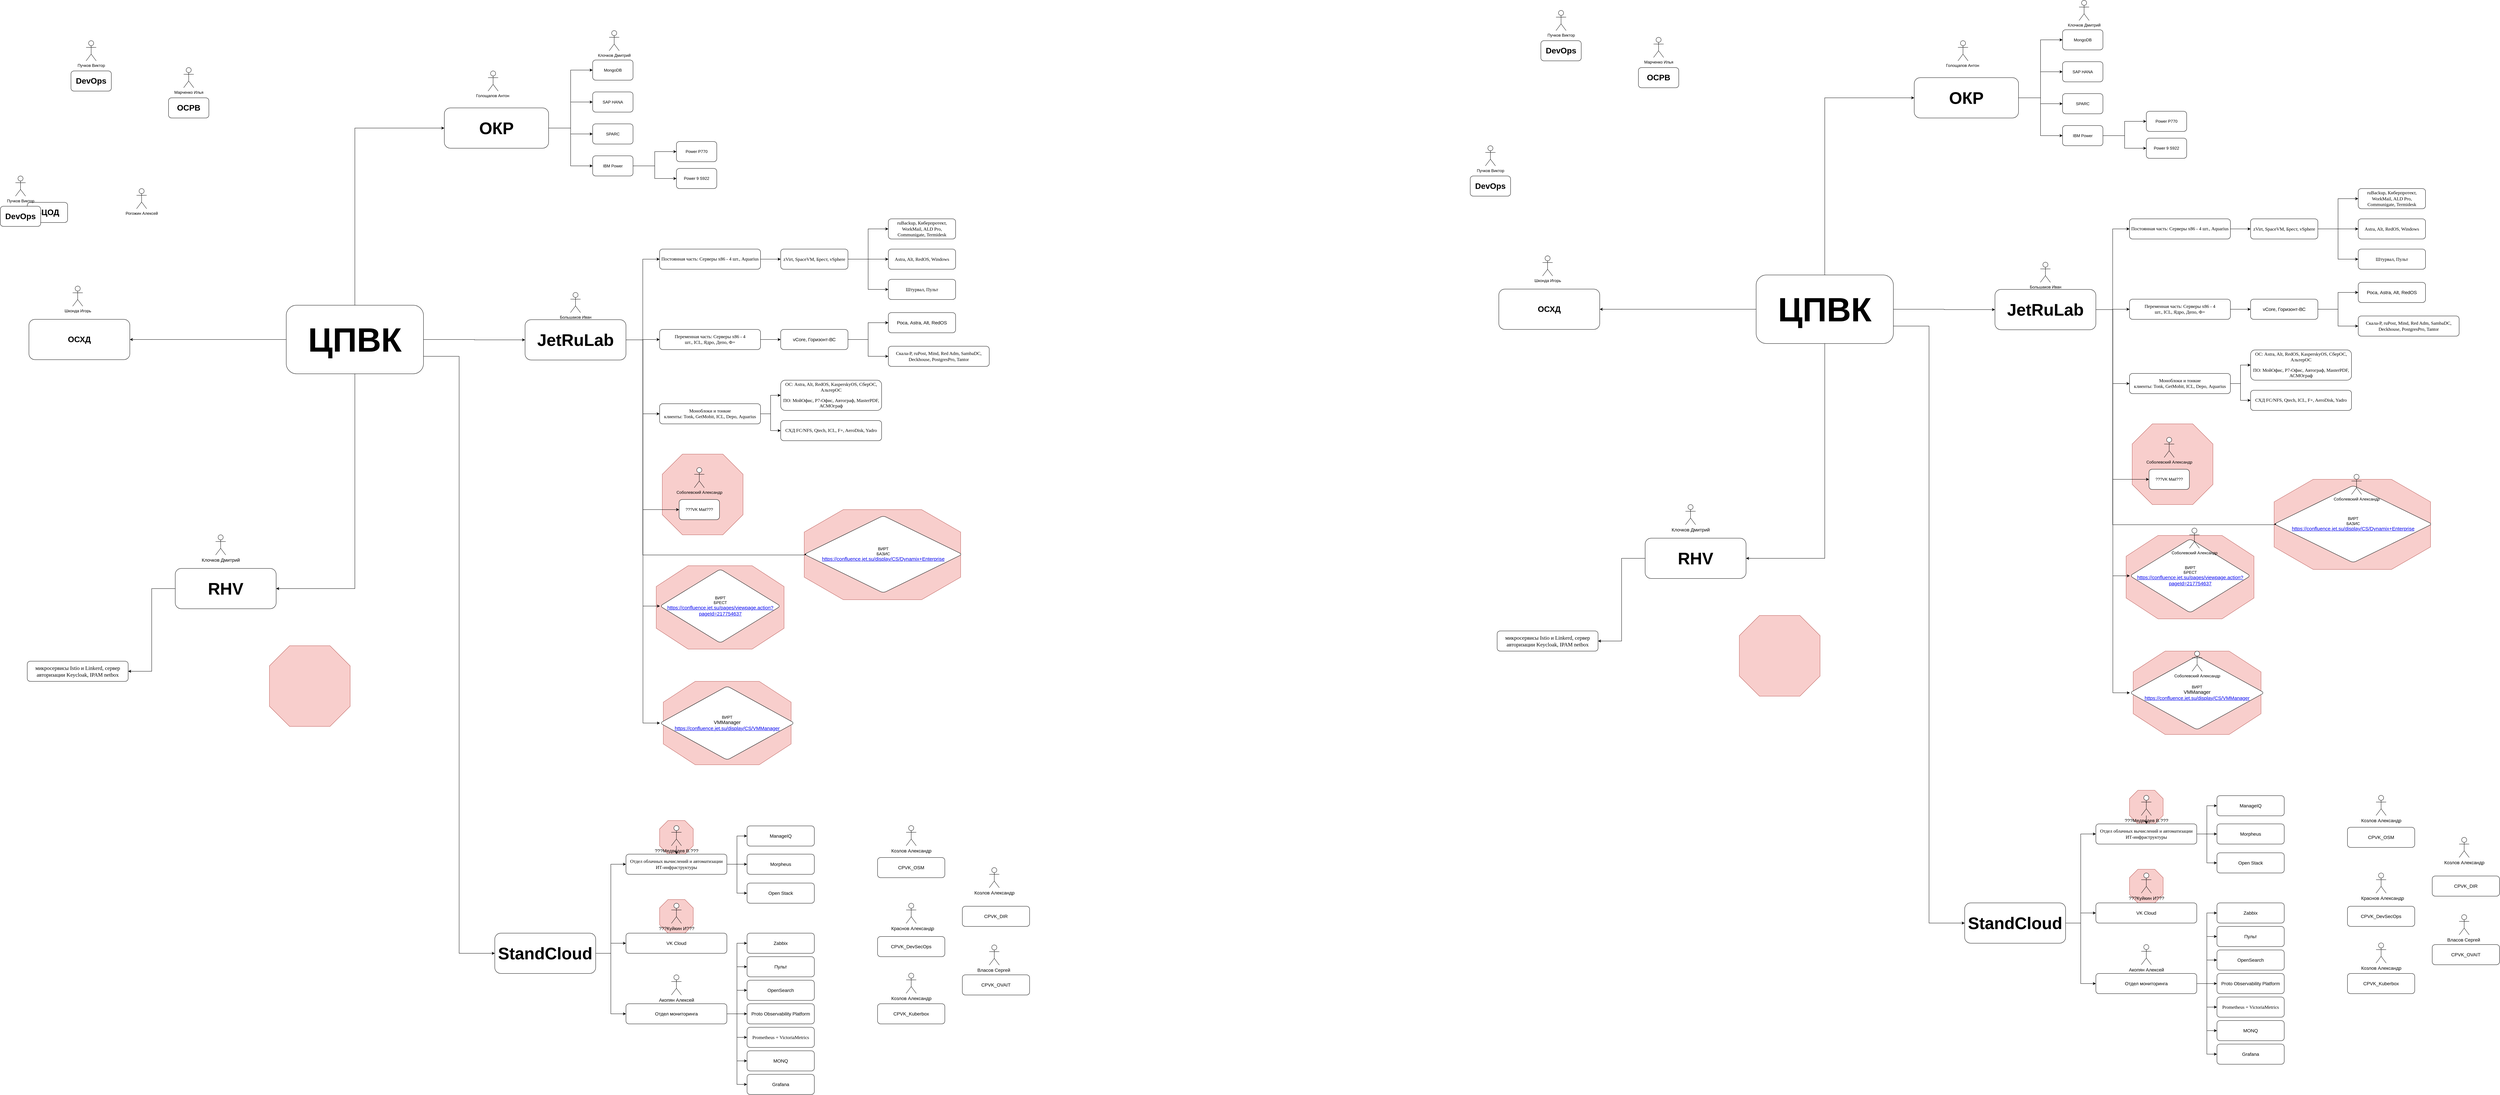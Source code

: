<mxfile version="26.1.2">
  <diagram name="Страница — 1" id="xsJhWZh9BpKHtAQAPQl_">
    <mxGraphModel dx="3217" dy="2469" grid="1" gridSize="10" guides="1" tooltips="1" connect="1" arrows="1" fold="1" page="1" pageScale="1" pageWidth="827" pageHeight="1169" math="0" shadow="0">
      <root>
        <mxCell id="0" />
        <mxCell id="1" parent="0" />
        <mxCell id="shmqeub3Hfxkf1oyRuU8-24" value="" style="verticalLabelPosition=bottom;verticalAlign=top;html=1;shape=mxgraph.basic.polygon;polyCoords=[[0.25,0],[0.75,0],[1,0.25],[1,0.75],[0.75,1],[0.25,1],[0,0.75],[0,0.25]];polyline=0;fillColor=#f8cecc;strokeColor=#b85450;" parent="1" vertex="1">
          <mxGeometry x="1331" y="1096" width="380" height="248" as="geometry" />
        </mxCell>
        <mxCell id="shmqeub3Hfxkf1oyRuU8-19" value="" style="verticalLabelPosition=bottom;verticalAlign=top;html=1;shape=mxgraph.basic.polygon;polyCoords=[[0.25,0],[0.75,0],[1,0.25],[1,0.75],[0.75,1],[0.25,1],[0,0.75],[0,0.25]];polyline=0;fillColor=#f8cecc;strokeColor=#b85450;" parent="1" vertex="1">
          <mxGeometry x="1750" y="585" width="465" height="268" as="geometry" />
        </mxCell>
        <mxCell id="shmqeub3Hfxkf1oyRuU8-16" value="" style="verticalLabelPosition=bottom;verticalAlign=top;html=1;shape=mxgraph.basic.polygon;polyCoords=[[0.25,0],[0.75,0],[1,0.25],[1,0.75],[0.75,1],[0.25,1],[0,0.75],[0,0.25]];polyline=0;fillColor=#f8cecc;strokeColor=#b85450;" parent="1" vertex="1">
          <mxGeometry x="1310" y="752" width="380" height="248" as="geometry" />
        </mxCell>
        <mxCell id="shmqeub3Hfxkf1oyRuU8-12" value="" style="verticalLabelPosition=bottom;verticalAlign=top;html=1;shape=mxgraph.basic.polygon;polyCoords=[[0.25,0],[0.75,0],[1,0.25],[1,0.75],[0.75,1],[0.25,1],[0,0.75],[0,0.25]];polyline=0;fillColor=#f8cecc;strokeColor=#b85450;" parent="1" vertex="1">
          <mxGeometry x="1328" y="420" width="240" height="240" as="geometry" />
        </mxCell>
        <mxCell id="shmqeub3Hfxkf1oyRuU8-10" value="" style="verticalLabelPosition=bottom;verticalAlign=top;html=1;shape=mxgraph.basic.polygon;polyCoords=[[0.25,0],[0.75,0],[1,0.25],[1,0.75],[0.75,1],[0.25,1],[0,0.75],[0,0.25]];polyline=0;fillColor=#f8cecc;strokeColor=#b85450;" parent="1" vertex="1">
          <mxGeometry x="1320" y="1510" width="100" height="100" as="geometry" />
        </mxCell>
        <mxCell id="shmqeub3Hfxkf1oyRuU8-8" value="" style="verticalLabelPosition=bottom;verticalAlign=top;html=1;shape=mxgraph.basic.polygon;polyCoords=[[0.25,0],[0.75,0],[1,0.25],[1,0.75],[0.75,1],[0.25,1],[0,0.75],[0,0.25]];polyline=0;fillColor=#f8cecc;strokeColor=#b85450;" parent="1" vertex="1">
          <mxGeometry x="1320" y="1745" width="100" height="100" as="geometry" />
        </mxCell>
        <mxCell id="u8N03ifTz9dWLc4tBRIb-10" style="edgeStyle=orthogonalEdgeStyle;rounded=0;orthogonalLoop=1;jettySize=auto;html=1;exitX=1;exitY=0.5;exitDx=0;exitDy=0;entryX=0;entryY=0.5;entryDx=0;entryDy=0;" parent="1" source="u8N03ifTz9dWLc4tBRIb-1" target="u8N03ifTz9dWLc4tBRIb-7" edge="1">
          <mxGeometry relative="1" as="geometry" />
        </mxCell>
        <mxCell id="6PQ6Uy4PErdUa_lczMhg-1" style="edgeStyle=orthogonalEdgeStyle;rounded=0;orthogonalLoop=1;jettySize=auto;html=1;exitX=0.999;exitY=0.745;exitDx=0;exitDy=0;entryX=0;entryY=0.5;entryDx=0;entryDy=0;exitPerimeter=0;" parent="1" source="u8N03ifTz9dWLc4tBRIb-1" target="u8N03ifTz9dWLc4tBRIb-8" edge="1">
          <mxGeometry relative="1" as="geometry" />
        </mxCell>
        <mxCell id="6PQ6Uy4PErdUa_lczMhg-38" style="edgeStyle=orthogonalEdgeStyle;rounded=0;orthogonalLoop=1;jettySize=auto;html=1;exitX=0.5;exitY=0;exitDx=0;exitDy=0;entryX=0;entryY=0.5;entryDx=0;entryDy=0;" parent="1" source="u8N03ifTz9dWLc4tBRIb-1" target="u8N03ifTz9dWLc4tBRIb-3" edge="1">
          <mxGeometry relative="1" as="geometry" />
        </mxCell>
        <mxCell id="shmqeub3Hfxkf1oyRuU8-1" style="edgeStyle=orthogonalEdgeStyle;rounded=0;orthogonalLoop=1;jettySize=auto;html=1;exitX=0.5;exitY=1;exitDx=0;exitDy=0;entryX=1;entryY=0.5;entryDx=0;entryDy=0;" parent="1" source="u8N03ifTz9dWLc4tBRIb-1" target="u8N03ifTz9dWLc4tBRIb-5" edge="1">
          <mxGeometry relative="1" as="geometry" />
        </mxCell>
        <mxCell id="KpwYucl3YDDtUZVu9sAc-1" style="edgeStyle=orthogonalEdgeStyle;rounded=0;orthogonalLoop=1;jettySize=auto;html=1;entryX=1;entryY=0.5;entryDx=0;entryDy=0;" edge="1" parent="1" source="u8N03ifTz9dWLc4tBRIb-1" target="u8N03ifTz9dWLc4tBRIb-9">
          <mxGeometry relative="1" as="geometry" />
        </mxCell>
        <mxCell id="u8N03ifTz9dWLc4tBRIb-1" value="&lt;h1&gt;&lt;font style=&quot;font-size: 100px;&quot;&gt;ЦПВК&lt;/font&gt;&lt;/h1&gt;" style="rounded=1;whiteSpace=wrap;html=1;" parent="1" vertex="1">
          <mxGeometry x="210" y="-23" width="408" height="204" as="geometry" />
        </mxCell>
        <mxCell id="u8N03ifTz9dWLc4tBRIb-2" value="&lt;h1&gt;ОСРВ&lt;/h1&gt;" style="rounded=1;whiteSpace=wrap;html=1;" parent="1" vertex="1">
          <mxGeometry x="-140" y="-640" width="120" height="60" as="geometry" />
        </mxCell>
        <mxCell id="6PQ6Uy4PErdUa_lczMhg-40" value="" style="edgeStyle=orthogonalEdgeStyle;rounded=0;orthogonalLoop=1;jettySize=auto;html=1;entryX=0;entryY=0.5;entryDx=0;entryDy=0;" parent="1" source="u8N03ifTz9dWLc4tBRIb-3" target="6PQ6Uy4PErdUa_lczMhg-39" edge="1">
          <mxGeometry relative="1" as="geometry">
            <mxPoint x="900" y="-770" as="targetPoint" />
          </mxGeometry>
        </mxCell>
        <mxCell id="6PQ6Uy4PErdUa_lczMhg-42" value="" style="edgeStyle=orthogonalEdgeStyle;rounded=0;orthogonalLoop=1;jettySize=auto;html=1;entryX=0;entryY=0.5;entryDx=0;entryDy=0;" parent="1" source="u8N03ifTz9dWLc4tBRIb-3" target="6PQ6Uy4PErdUa_lczMhg-41" edge="1">
          <mxGeometry relative="1" as="geometry" />
        </mxCell>
        <mxCell id="6PQ6Uy4PErdUa_lczMhg-44" value="" style="edgeStyle=orthogonalEdgeStyle;rounded=0;orthogonalLoop=1;jettySize=auto;html=1;entryX=0;entryY=0.5;entryDx=0;entryDy=0;" parent="1" source="u8N03ifTz9dWLc4tBRIb-3" target="6PQ6Uy4PErdUa_lczMhg-43" edge="1">
          <mxGeometry relative="1" as="geometry" />
        </mxCell>
        <mxCell id="6PQ6Uy4PErdUa_lczMhg-46" value="" style="edgeStyle=orthogonalEdgeStyle;rounded=0;orthogonalLoop=1;jettySize=auto;html=1;entryX=0;entryY=0.5;entryDx=0;entryDy=0;" parent="1" source="u8N03ifTz9dWLc4tBRIb-3" target="6PQ6Uy4PErdUa_lczMhg-45" edge="1">
          <mxGeometry relative="1" as="geometry" />
        </mxCell>
        <mxCell id="u8N03ifTz9dWLc4tBRIb-3" value="&lt;h1&gt;&lt;font style=&quot;font-size: 50px;&quot;&gt;ОКР&lt;/font&gt;&lt;/h1&gt;" style="rounded=1;whiteSpace=wrap;html=1;" parent="1" vertex="1">
          <mxGeometry x="680" y="-610" width="310" height="120" as="geometry" />
        </mxCell>
        <mxCell id="u8N03ifTz9dWLc4tBRIb-4" value="&lt;h1&gt;ВЦОД&lt;/h1&gt;" style="rounded=1;whiteSpace=wrap;html=1;" parent="1" vertex="1">
          <mxGeometry x="-560" y="-329" width="120" height="60" as="geometry" />
        </mxCell>
        <mxCell id="shmqeub3Hfxkf1oyRuU8-26" value="" style="edgeStyle=orthogonalEdgeStyle;rounded=0;orthogonalLoop=1;jettySize=auto;html=1;entryX=1;entryY=0.5;entryDx=0;entryDy=0;" parent="1" source="u8N03ifTz9dWLc4tBRIb-5" target="shmqeub3Hfxkf1oyRuU8-25" edge="1">
          <mxGeometry relative="1" as="geometry" />
        </mxCell>
        <mxCell id="u8N03ifTz9dWLc4tBRIb-5" value="&lt;h1&gt;&lt;font style=&quot;font-size: 50px;&quot;&gt;RHV&lt;/font&gt;&lt;/h1&gt;" style="rounded=1;whiteSpace=wrap;html=1;" parent="1" vertex="1">
          <mxGeometry x="-120" y="760" width="300" height="120" as="geometry" />
        </mxCell>
        <mxCell id="u8N03ifTz9dWLc4tBRIb-12" value="" style="edgeStyle=orthogonalEdgeStyle;rounded=0;orthogonalLoop=1;jettySize=auto;html=1;entryX=0;entryY=0.5;entryDx=0;entryDy=0;" parent="1" source="u8N03ifTz9dWLc4tBRIb-7" target="u8N03ifTz9dWLc4tBRIb-11" edge="1">
          <mxGeometry relative="1" as="geometry" />
        </mxCell>
        <mxCell id="u8N03ifTz9dWLc4tBRIb-15" value="" style="edgeStyle=orthogonalEdgeStyle;rounded=0;orthogonalLoop=1;jettySize=auto;html=1;" parent="1" source="u8N03ifTz9dWLc4tBRIb-7" target="u8N03ifTz9dWLc4tBRIb-14" edge="1">
          <mxGeometry relative="1" as="geometry" />
        </mxCell>
        <mxCell id="u8N03ifTz9dWLc4tBRIb-17" value="" style="edgeStyle=orthogonalEdgeStyle;rounded=0;orthogonalLoop=1;jettySize=auto;html=1;entryX=0;entryY=0.5;entryDx=0;entryDy=0;" parent="1" source="u8N03ifTz9dWLc4tBRIb-7" target="u8N03ifTz9dWLc4tBRIb-16" edge="1">
          <mxGeometry relative="1" as="geometry" />
        </mxCell>
        <mxCell id="shmqeub3Hfxkf1oyRuU8-3" value="" style="edgeStyle=orthogonalEdgeStyle;rounded=0;orthogonalLoop=1;jettySize=auto;html=1;entryX=0;entryY=0.5;entryDx=0;entryDy=0;" parent="1" source="u8N03ifTz9dWLc4tBRIb-7" target="shmqeub3Hfxkf1oyRuU8-2" edge="1">
          <mxGeometry relative="1" as="geometry">
            <Array as="points">
              <mxPoint x="1270" y="80" />
              <mxPoint x="1270" y="585" />
            </Array>
          </mxGeometry>
        </mxCell>
        <mxCell id="shmqeub3Hfxkf1oyRuU8-15" value="" style="edgeStyle=orthogonalEdgeStyle;rounded=0;orthogonalLoop=1;jettySize=auto;html=1;entryX=0;entryY=0.5;entryDx=0;entryDy=0;" parent="1" source="u8N03ifTz9dWLc4tBRIb-7" target="shmqeub3Hfxkf1oyRuU8-14" edge="1">
          <mxGeometry relative="1" as="geometry" />
        </mxCell>
        <mxCell id="shmqeub3Hfxkf1oyRuU8-18" value="" style="edgeStyle=orthogonalEdgeStyle;rounded=0;orthogonalLoop=1;jettySize=auto;html=1;entryX=0;entryY=0.5;entryDx=0;entryDy=0;exitX=1;exitY=0.5;exitDx=0;exitDy=0;" parent="1" source="u8N03ifTz9dWLc4tBRIb-7" target="shmqeub3Hfxkf1oyRuU8-17" edge="1">
          <mxGeometry relative="1" as="geometry">
            <mxPoint x="1200" y="-79" as="sourcePoint" />
            <mxPoint x="2010" y="710" as="targetPoint" />
            <Array as="points">
              <mxPoint x="1270" y="80" />
              <mxPoint x="1270" y="720" />
              <mxPoint x="2120" y="720" />
              <mxPoint x="2120" y="718" />
            </Array>
          </mxGeometry>
        </mxCell>
        <mxCell id="shmqeub3Hfxkf1oyRuU8-23" value="" style="edgeStyle=orthogonalEdgeStyle;rounded=0;orthogonalLoop=1;jettySize=auto;html=1;entryX=0;entryY=0.5;entryDx=0;entryDy=0;" parent="1" source="u8N03ifTz9dWLc4tBRIb-7" target="shmqeub3Hfxkf1oyRuU8-22" edge="1">
          <mxGeometry relative="1" as="geometry" />
        </mxCell>
        <mxCell id="u8N03ifTz9dWLc4tBRIb-7" value="&lt;h1&gt;&lt;font style=&quot;font-size: 50px;&quot;&gt;JetRuLab&lt;/font&gt;&lt;/h1&gt;" style="rounded=1;whiteSpace=wrap;html=1;" parent="1" vertex="1">
          <mxGeometry x="920" y="20" width="300" height="120" as="geometry" />
        </mxCell>
        <mxCell id="6PQ6Uy4PErdUa_lczMhg-4" value="" style="edgeStyle=orthogonalEdgeStyle;rounded=0;orthogonalLoop=1;jettySize=auto;html=1;entryX=0;entryY=0.5;entryDx=0;entryDy=0;" parent="1" source="u8N03ifTz9dWLc4tBRIb-8" target="6PQ6Uy4PErdUa_lczMhg-2" edge="1">
          <mxGeometry relative="1" as="geometry" />
        </mxCell>
        <mxCell id="6PQ6Uy4PErdUa_lczMhg-6" value="" style="edgeStyle=orthogonalEdgeStyle;rounded=0;orthogonalLoop=1;jettySize=auto;html=1;entryX=0;entryY=0.5;entryDx=0;entryDy=0;" parent="1" source="u8N03ifTz9dWLc4tBRIb-8" target="6PQ6Uy4PErdUa_lczMhg-5" edge="1">
          <mxGeometry relative="1" as="geometry" />
        </mxCell>
        <mxCell id="6PQ6Uy4PErdUa_lczMhg-8" value="" style="edgeStyle=orthogonalEdgeStyle;rounded=0;orthogonalLoop=1;jettySize=auto;html=1;entryX=0;entryY=0.5;entryDx=0;entryDy=0;" parent="1" source="u8N03ifTz9dWLc4tBRIb-8" target="6PQ6Uy4PErdUa_lczMhg-7" edge="1">
          <mxGeometry relative="1" as="geometry" />
        </mxCell>
        <mxCell id="u8N03ifTz9dWLc4tBRIb-8" value="&lt;h1&gt;&lt;font style=&quot;font-size: 50px;&quot;&gt;StandCloud&lt;/font&gt;&lt;/h1&gt;" style="rounded=1;whiteSpace=wrap;html=1;" parent="1" vertex="1">
          <mxGeometry x="830" y="1845" width="300" height="120" as="geometry" />
        </mxCell>
        <mxCell id="u8N03ifTz9dWLc4tBRIb-9" value="&lt;h1&gt;ОСХД&lt;/h1&gt;" style="rounded=1;whiteSpace=wrap;html=1;" parent="1" vertex="1">
          <mxGeometry x="-555" y="19" width="300" height="120" as="geometry" />
        </mxCell>
        <mxCell id="ptKuKd_DX6ufwR21l5u_-2" value="" style="edgeStyle=orthogonalEdgeStyle;rounded=0;orthogonalLoop=1;jettySize=auto;html=1;fontSize=14;align=center;" parent="1" source="u8N03ifTz9dWLc4tBRIb-11" target="ptKuKd_DX6ufwR21l5u_-1" edge="1">
          <mxGeometry relative="1" as="geometry" />
        </mxCell>
        <mxCell id="u8N03ifTz9dWLc4tBRIb-11" value="&lt;div style=&quot;line-height: 140%;&quot;&gt;&lt;p style=&quot;color: rgb(0, 0, 0); font-family: &amp;quot;Times New Roman&amp;quot;; font-style: normal; font-variant-ligatures: normal; font-variant-caps: normal; font-weight: 400; letter-spacing: normal; orphans: 2; text-indent: 0px; text-transform: none; widows: 2; word-spacing: 0px; -webkit-text-stroke-width: 0px; white-space: normal; text-decoration-thickness: initial; text-decoration-style: initial; text-decoration-color: initial; line-height: 120%;&quot;&gt;Постоянная часть:&amp;nbsp;&lt;span style=&quot;background-color: transparent; color: light-dark(rgb(0, 0, 0), rgb(237, 237, 237));&quot;&gt;Серверы х86 - 4 шт.,&amp;nbsp;&lt;/span&gt;&lt;span style=&quot;background-color: transparent; color: light-dark(rgb(0, 0, 0), rgb(237, 237, 237));&quot;&gt;Aquarius&lt;/span&gt;&lt;/p&gt;&lt;/div&gt;" style="whiteSpace=wrap;html=1;rounded=1;align=center;gradientColor=none;fontSize=14;" parent="1" vertex="1">
          <mxGeometry x="1320" y="-190" width="300" height="60" as="geometry" />
        </mxCell>
        <mxCell id="u8N03ifTz9dWLc4tBRIb-24" value="" style="edgeStyle=orthogonalEdgeStyle;rounded=0;orthogonalLoop=1;jettySize=auto;html=1;fontSize=14;align=center;" parent="1" source="u8N03ifTz9dWLc4tBRIb-14" target="u8N03ifTz9dWLc4tBRIb-23" edge="1">
          <mxGeometry relative="1" as="geometry" />
        </mxCell>
        <mxCell id="u8N03ifTz9dWLc4tBRIb-14" value="&lt;p style=&quot;color: rgb(0, 0, 0); font-family: &amp;quot;Times New Roman&amp;quot;; font-style: normal; font-variant-ligatures: normal; font-variant-caps: normal; font-weight: 400; letter-spacing: normal; orphans: 2; text-indent: 0px; text-transform: none; widows: 2; word-spacing: 0px; -webkit-text-stroke-width: 0px; white-space: normal; text-decoration-thickness: initial; text-decoration-style: initial; text-decoration-color: initial;&quot;&gt;Переменная часть:&amp;nbsp;&lt;span style=&quot;color: light-dark(rgb(0, 0, 0), rgb(237, 237, 237)); background-color: transparent;&quot;&gt;Серверы х86 - 4 шт.,&amp;nbsp;&lt;/span&gt;&lt;span style=&quot;background-color: transparent; color: light-dark(rgb(0, 0, 0), rgb(237, 237, 237));&quot;&gt;ICL,&amp;nbsp;&lt;/span&gt;&lt;span style=&quot;background-color: transparent; color: light-dark(rgb(0, 0, 0), rgb(237, 237, 237));&quot;&gt;Ядро,&lt;/span&gt;&lt;span style=&quot;background-color: transparent; color: light-dark(rgb(0, 0, 0), rgb(237, 237, 237));&quot;&gt;&amp;nbsp;Депо,&lt;/span&gt;&lt;span style=&quot;background-color: transparent; color: light-dark(rgb(0, 0, 0), rgb(237, 237, 237));&quot;&gt;&amp;nbsp;Ф+&lt;/span&gt;&lt;/p&gt;" style="whiteSpace=wrap;html=1;rounded=1;align=center;fontSize=14;" parent="1" vertex="1">
          <mxGeometry x="1320" y="49" width="300" height="60" as="geometry" />
        </mxCell>
        <mxCell id="u8N03ifTz9dWLc4tBRIb-20" value="" style="edgeStyle=orthogonalEdgeStyle;rounded=0;orthogonalLoop=1;jettySize=auto;html=1;entryX=0;entryY=0.5;entryDx=0;entryDy=0;fontSize=14;align=center;" parent="1" source="u8N03ifTz9dWLc4tBRIb-16" target="u8N03ifTz9dWLc4tBRIb-19" edge="1">
          <mxGeometry relative="1" as="geometry" />
        </mxCell>
        <mxCell id="u8N03ifTz9dWLc4tBRIb-22" value="" style="edgeStyle=orthogonalEdgeStyle;rounded=0;orthogonalLoop=1;jettySize=auto;html=1;entryX=0;entryY=0.5;entryDx=0;entryDy=0;fontSize=14;align=center;" parent="1" source="u8N03ifTz9dWLc4tBRIb-16" target="u8N03ifTz9dWLc4tBRIb-21" edge="1">
          <mxGeometry relative="1" as="geometry" />
        </mxCell>
        <mxCell id="u8N03ifTz9dWLc4tBRIb-16" value="&lt;p style=&quot;color: rgb(0, 0, 0); font-family: &amp;quot;Times New Roman&amp;quot;; font-style: normal; font-variant-ligatures: normal; font-variant-caps: normal; font-weight: 400; letter-spacing: normal; orphans: 2; text-indent: 0px; text-transform: none; widows: 2; word-spacing: 0px; -webkit-text-stroke-width: 0px; white-space: normal; text-decoration-thickness: initial; text-decoration-style: initial; text-decoration-color: initial;&quot;&gt;Моноблоки и тонкие клиенты:&amp;nbsp;&lt;span style=&quot;color: light-dark(rgb(0, 0, 0), rgb(237, 237, 237)); background-color: transparent;&quot;&gt;Tonk,&amp;nbsp;&lt;/span&gt;&lt;span style=&quot;background-color: transparent; color: light-dark(rgb(0, 0, 0), rgb(237, 237, 237));&quot;&gt;GetMobit,&amp;nbsp;&lt;/span&gt;&lt;span style=&quot;background-color: transparent; color: light-dark(rgb(0, 0, 0), rgb(237, 237, 237));&quot;&gt;ICL,&lt;/span&gt;&lt;span style=&quot;background-color: transparent; color: light-dark(rgb(0, 0, 0), rgb(237, 237, 237));&quot;&gt;&amp;nbsp;Depo,&amp;nbsp;&lt;/span&gt;&lt;span style=&quot;background-color: transparent; color: light-dark(rgb(0, 0, 0), rgb(255, 255, 255));&quot;&gt;Aquarius&lt;/span&gt;&lt;/p&gt;" style="whiteSpace=wrap;html=1;rounded=1;align=center;fontSize=14;" parent="1" vertex="1">
          <mxGeometry x="1320" y="270" width="300" height="60" as="geometry" />
        </mxCell>
        <mxCell id="u8N03ifTz9dWLc4tBRIb-19" value="&lt;p style=&quot;color: rgb(0, 0, 0); font-family: &amp;quot;Times New Roman&amp;quot;; font-style: normal; font-variant-ligatures: normal; font-variant-caps: normal; font-weight: 400; letter-spacing: normal; orphans: 2; text-indent: 0px; text-transform: none; widows: 2; word-spacing: 0px; -webkit-text-stroke-width: 0px; white-space: normal; text-decoration-thickness: initial; text-decoration-style: initial; text-decoration-color: initial;&quot;&gt;СХД FC/NFS,&amp;nbsp;&lt;span style=&quot;color: light-dark(rgb(0, 0, 0), rgb(237, 237, 237)); background-color: transparent;&quot;&gt;Qtech, ICL, F+, AeroDisk, Yadro&lt;/span&gt;&lt;/p&gt;" style="whiteSpace=wrap;html=1;rounded=1;align=center;fontSize=14;" parent="1" vertex="1">
          <mxGeometry x="1680" y="320" width="300" height="60" as="geometry" />
        </mxCell>
        <mxCell id="u8N03ifTz9dWLc4tBRIb-21" value="&lt;p style=&quot;font-family: &amp;quot;Times New Roman&amp;quot;;&quot;&gt;ОС: Astra, Alt, RedOS,&amp;nbsp;&lt;span style=&quot;background-color: transparent; color: light-dark(rgb(0, 0, 0), rgb(255, 255, 255));&quot;&gt;KasperskyOS, СберОС, АльтерОС&lt;/span&gt;&lt;/p&gt;&lt;p style=&quot;font-family: &amp;quot;Times New Roman&amp;quot;;&quot;&gt;&lt;span style=&quot;background-color: transparent; color: light-dark(rgb(0, 0, 0), rgb(255, 255, 255));&quot;&gt;ПО: МойОфис, Р7-Офис, Автограф, MasterPDF, АСМОграф&lt;/span&gt;&lt;/p&gt;" style="whiteSpace=wrap;html=1;rounded=1;fontSize=14;align=center;" parent="1" vertex="1">
          <mxGeometry x="1680" y="200" width="300" height="90" as="geometry" />
        </mxCell>
        <mxCell id="u8N03ifTz9dWLc4tBRIb-26" value="" style="edgeStyle=orthogonalEdgeStyle;rounded=0;orthogonalLoop=1;jettySize=auto;html=1;fontSize=14;align=center;" parent="1" source="u8N03ifTz9dWLc4tBRIb-23" target="u8N03ifTz9dWLc4tBRIb-25" edge="1">
          <mxGeometry relative="1" as="geometry" />
        </mxCell>
        <mxCell id="u8N03ifTz9dWLc4tBRIb-27" value="" style="edgeStyle=orthogonalEdgeStyle;rounded=0;orthogonalLoop=1;jettySize=auto;html=1;fontSize=14;align=center;" parent="1" source="u8N03ifTz9dWLc4tBRIb-23" target="u8N03ifTz9dWLc4tBRIb-25" edge="1">
          <mxGeometry relative="1" as="geometry" />
        </mxCell>
        <mxCell id="u8N03ifTz9dWLc4tBRIb-29" value="" style="edgeStyle=orthogonalEdgeStyle;rounded=0;orthogonalLoop=1;jettySize=auto;html=1;fontSize=14;align=center;" parent="1" source="u8N03ifTz9dWLc4tBRIb-23" target="u8N03ifTz9dWLc4tBRIb-25" edge="1">
          <mxGeometry relative="1" as="geometry" />
        </mxCell>
        <mxCell id="u8N03ifTz9dWLc4tBRIb-30" value="" style="edgeStyle=orthogonalEdgeStyle;rounded=0;orthogonalLoop=1;jettySize=auto;html=1;fontSize=14;align=center;" parent="1" source="u8N03ifTz9dWLc4tBRIb-23" target="u8N03ifTz9dWLc4tBRIb-25" edge="1">
          <mxGeometry relative="1" as="geometry" />
        </mxCell>
        <mxCell id="u8N03ifTz9dWLc4tBRIb-32" style="edgeStyle=orthogonalEdgeStyle;rounded=0;orthogonalLoop=1;jettySize=auto;html=1;exitX=1;exitY=0.5;exitDx=0;exitDy=0;entryX=0;entryY=0.5;entryDx=0;entryDy=0;fontSize=14;align=center;" parent="1" source="u8N03ifTz9dWLc4tBRIb-23" target="u8N03ifTz9dWLc4tBRIb-31" edge="1">
          <mxGeometry relative="1" as="geometry" />
        </mxCell>
        <mxCell id="u8N03ifTz9dWLc4tBRIb-23" value="vCore, Горизонт-ВС" style="whiteSpace=wrap;html=1;rounded=1;fontSize=14;align=center;" parent="1" vertex="1">
          <mxGeometry x="1680" y="49" width="200" height="60" as="geometry" />
        </mxCell>
        <mxCell id="u8N03ifTz9dWLc4tBRIb-25" value="Роса, Astra, Alt, RedOS" style="whiteSpace=wrap;html=1;rounded=1;fontSize=14;align=center;" parent="1" vertex="1">
          <mxGeometry x="2000" y="-1" width="200" height="60" as="geometry" />
        </mxCell>
        <mxCell id="u8N03ifTz9dWLc4tBRIb-31" value="&lt;span style=&quot;font-family: &amp;quot;Times New Roman&amp;quot;;&quot;&gt;&lt;font&gt;Скала-Р, ruPost, Mind, Red Adm, SambaDC, Deckhouse, PostgresPro, Tantor&lt;/font&gt;&lt;/span&gt;" style="whiteSpace=wrap;html=1;rounded=1;fontSize=14;align=center;" parent="1" vertex="1">
          <mxGeometry x="2000" y="99" width="300" height="60" as="geometry" />
        </mxCell>
        <mxCell id="u8N03ifTz9dWLc4tBRIb-33" value="Большаков Иван" style="shape=umlActor;verticalLabelPosition=bottom;verticalAlign=top;html=1;outlineConnect=0;" parent="1" vertex="1">
          <mxGeometry x="1055" y="-61" width="30" height="60" as="geometry" />
        </mxCell>
        <mxCell id="ptKuKd_DX6ufwR21l5u_-4" value="" style="edgeStyle=orthogonalEdgeStyle;rounded=0;orthogonalLoop=1;jettySize=auto;html=1;entryX=0;entryY=0.5;entryDx=0;entryDy=0;fontSize=14;align=center;" parent="1" source="ptKuKd_DX6ufwR21l5u_-1" target="ptKuKd_DX6ufwR21l5u_-3" edge="1">
          <mxGeometry relative="1" as="geometry" />
        </mxCell>
        <mxCell id="ptKuKd_DX6ufwR21l5u_-6" value="" style="edgeStyle=orthogonalEdgeStyle;rounded=0;orthogonalLoop=1;jettySize=auto;html=1;fontSize=14;align=center;" parent="1" source="ptKuKd_DX6ufwR21l5u_-1" target="ptKuKd_DX6ufwR21l5u_-5" edge="1">
          <mxGeometry relative="1" as="geometry" />
        </mxCell>
        <mxCell id="ptKuKd_DX6ufwR21l5u_-7" value="" style="edgeStyle=orthogonalEdgeStyle;rounded=0;orthogonalLoop=1;jettySize=auto;html=1;fontSize=14;align=center;" parent="1" source="ptKuKd_DX6ufwR21l5u_-1" target="ptKuKd_DX6ufwR21l5u_-5" edge="1">
          <mxGeometry relative="1" as="geometry" />
        </mxCell>
        <mxCell id="ptKuKd_DX6ufwR21l5u_-9" style="edgeStyle=orthogonalEdgeStyle;rounded=0;orthogonalLoop=1;jettySize=auto;html=1;exitX=1;exitY=0.5;exitDx=0;exitDy=0;entryX=0;entryY=0.5;entryDx=0;entryDy=0;fontSize=14;align=center;" parent="1" source="ptKuKd_DX6ufwR21l5u_-1" target="ptKuKd_DX6ufwR21l5u_-8" edge="1">
          <mxGeometry relative="1" as="geometry" />
        </mxCell>
        <mxCell id="ptKuKd_DX6ufwR21l5u_-1" value="&lt;span style=&quot;color: rgb(0, 0, 0); font-family: &amp;quot;Times New Roman&amp;quot;; font-style: normal; font-variant-ligatures: normal; font-variant-caps: normal; font-weight: 400; letter-spacing: normal; orphans: 2; text-indent: 0px; text-transform: none; widows: 2; word-spacing: 0px; -webkit-text-stroke-width: 0px; white-space: normal; text-decoration-thickness: initial; text-decoration-style: initial; text-decoration-color: initial; float: none; display: inline !important;&quot;&gt;zVirt, SpaceVM, Брест, vSphere&lt;/span&gt;" style="whiteSpace=wrap;html=1;rounded=1;gradientColor=none;fontSize=14;align=center;" parent="1" vertex="1">
          <mxGeometry x="1680" y="-190" width="200" height="60" as="geometry" />
        </mxCell>
        <mxCell id="ptKuKd_DX6ufwR21l5u_-3" value="&lt;span style=&quot;color: rgb(0, 0, 0); font-family: &amp;quot;Times New Roman&amp;quot;; font-style: normal; font-variant-ligatures: normal; font-variant-caps: normal; font-weight: 400; letter-spacing: normal; orphans: 2; text-indent: 0px; text-transform: none; widows: 2; word-spacing: 0px; -webkit-text-stroke-width: 0px; white-space: normal; text-decoration-thickness: initial; text-decoration-style: initial; text-decoration-color: initial; float: none; display: inline !important;&quot;&gt;ruBackup, Киберпротект, WorkMail, ALD Pro, Communigate, Termidesk&lt;/span&gt;" style="whiteSpace=wrap;html=1;rounded=1;gradientColor=none;fontSize=14;align=center;" parent="1" vertex="1">
          <mxGeometry x="2000" y="-280" width="200" height="60" as="geometry" />
        </mxCell>
        <mxCell id="ptKuKd_DX6ufwR21l5u_-5" value="&lt;span style=&quot;color: rgb(0, 0, 0); font-family: &amp;quot;Times New Roman&amp;quot;; font-style: normal; font-variant-ligatures: normal; font-variant-caps: normal; font-weight: 400; letter-spacing: normal; orphans: 2; text-indent: 0px; text-transform: none; widows: 2; word-spacing: 0px; -webkit-text-stroke-width: 0px; white-space: normal; text-decoration-thickness: initial; text-decoration-style: initial; text-decoration-color: initial; float: none; display: inline !important;&quot;&gt;Astra, Alt, RedOS, Windows&lt;/span&gt;" style="whiteSpace=wrap;html=1;rounded=1;gradientColor=none;fontSize=14;align=center;" parent="1" vertex="1">
          <mxGeometry x="2000" y="-190" width="200" height="60" as="geometry" />
        </mxCell>
        <mxCell id="ptKuKd_DX6ufwR21l5u_-8" value="&lt;span style=&quot;color: rgb(0, 0, 0); font-family: &amp;quot;Times New Roman&amp;quot;; font-style: normal; font-variant-ligatures: normal; font-variant-caps: normal; font-weight: 400; letter-spacing: normal; orphans: 2; text-indent: 0px; text-transform: none; widows: 2; word-spacing: 0px; -webkit-text-stroke-width: 0px; white-space: normal; text-decoration-thickness: initial; text-decoration-style: initial; text-decoration-color: initial; float: none; display: inline !important;&quot;&gt;Штурвал, Пульт&lt;/span&gt;" style="whiteSpace=wrap;html=1;rounded=1;gradientColor=none;fontSize=14;align=center;" parent="1" vertex="1">
          <mxGeometry x="2000" y="-100" width="200" height="60" as="geometry" />
        </mxCell>
        <mxCell id="6PQ6Uy4PErdUa_lczMhg-2" value="VK Cloud" style="whiteSpace=wrap;html=1;rounded=1;fontSize=14;" parent="1" vertex="1">
          <mxGeometry x="1220" y="1845" width="300" height="60" as="geometry" />
        </mxCell>
        <mxCell id="6PQ6Uy4PErdUa_lczMhg-17" value="" style="edgeStyle=orthogonalEdgeStyle;rounded=0;orthogonalLoop=1;jettySize=auto;html=1;entryX=0;entryY=0.5;entryDx=0;entryDy=0;fontSize=14;" parent="1" source="6PQ6Uy4PErdUa_lczMhg-5" target="6PQ6Uy4PErdUa_lczMhg-16" edge="1">
          <mxGeometry relative="1" as="geometry" />
        </mxCell>
        <mxCell id="6PQ6Uy4PErdUa_lczMhg-19" value="" style="edgeStyle=orthogonalEdgeStyle;rounded=0;orthogonalLoop=1;jettySize=auto;html=1;fontSize=14;" parent="1" source="6PQ6Uy4PErdUa_lczMhg-5" target="6PQ6Uy4PErdUa_lczMhg-18" edge="1">
          <mxGeometry relative="1" as="geometry" />
        </mxCell>
        <mxCell id="6PQ6Uy4PErdUa_lczMhg-21" value="" style="edgeStyle=orthogonalEdgeStyle;rounded=0;orthogonalLoop=1;jettySize=auto;html=1;entryX=0;entryY=0.5;entryDx=0;entryDy=0;fontSize=14;" parent="1" source="6PQ6Uy4PErdUa_lczMhg-5" target="6PQ6Uy4PErdUa_lczMhg-20" edge="1">
          <mxGeometry relative="1" as="geometry" />
        </mxCell>
        <mxCell id="6PQ6Uy4PErdUa_lczMhg-5" value="&lt;span style=&quot;color: rgb(0, 0, 0); font-family: &amp;quot;Times New Roman&amp;quot;; font-style: normal; font-variant-ligatures: normal; font-variant-caps: normal; font-weight: 400; letter-spacing: normal; orphans: 2; text-align: start; text-indent: 0px; text-transform: none; widows: 2; word-spacing: 0px; -webkit-text-stroke-width: 0px; white-space: normal; text-decoration-thickness: initial; text-decoration-style: initial; text-decoration-color: initial; float: none; display: inline !important;&quot;&gt;Отдел облачных вычислений и автоматизации ИТ-инфраструктуры&lt;/span&gt;" style="whiteSpace=wrap;html=1;rounded=1;fontSize=14;" parent="1" vertex="1">
          <mxGeometry x="1220" y="1610" width="300" height="60" as="geometry" />
        </mxCell>
        <mxCell id="6PQ6Uy4PErdUa_lczMhg-23" value="" style="edgeStyle=orthogonalEdgeStyle;rounded=0;orthogonalLoop=1;jettySize=auto;html=1;entryX=0;entryY=0.5;entryDx=0;entryDy=0;fontSize=14;" parent="1" source="6PQ6Uy4PErdUa_lczMhg-7" target="6PQ6Uy4PErdUa_lczMhg-22" edge="1">
          <mxGeometry relative="1" as="geometry" />
        </mxCell>
        <mxCell id="6PQ6Uy4PErdUa_lczMhg-27" style="edgeStyle=orthogonalEdgeStyle;rounded=0;orthogonalLoop=1;jettySize=auto;html=1;exitX=1;exitY=0.5;exitDx=0;exitDy=0;entryX=0;entryY=0.5;entryDx=0;entryDy=0;fontSize=14;" parent="1" source="6PQ6Uy4PErdUa_lczMhg-7" target="6PQ6Uy4PErdUa_lczMhg-24" edge="1">
          <mxGeometry relative="1" as="geometry" />
        </mxCell>
        <mxCell id="6PQ6Uy4PErdUa_lczMhg-29" value="" style="edgeStyle=orthogonalEdgeStyle;rounded=0;orthogonalLoop=1;jettySize=auto;html=1;entryX=0;entryY=0.5;entryDx=0;entryDy=0;fontSize=14;" parent="1" source="6PQ6Uy4PErdUa_lczMhg-7" target="6PQ6Uy4PErdUa_lczMhg-28" edge="1">
          <mxGeometry relative="1" as="geometry" />
        </mxCell>
        <mxCell id="6PQ6Uy4PErdUa_lczMhg-31" value="" style="edgeStyle=orthogonalEdgeStyle;rounded=0;orthogonalLoop=1;jettySize=auto;html=1;entryX=0;entryY=0.5;entryDx=0;entryDy=0;fontSize=14;" parent="1" source="6PQ6Uy4PErdUa_lczMhg-7" target="6PQ6Uy4PErdUa_lczMhg-30" edge="1">
          <mxGeometry relative="1" as="geometry" />
        </mxCell>
        <mxCell id="6PQ6Uy4PErdUa_lczMhg-33" value="" style="edgeStyle=orthogonalEdgeStyle;rounded=0;orthogonalLoop=1;jettySize=auto;html=1;entryX=0;entryY=0.5;entryDx=0;entryDy=0;fontSize=14;" parent="1" source="6PQ6Uy4PErdUa_lczMhg-7" target="6PQ6Uy4PErdUa_lczMhg-32" edge="1">
          <mxGeometry relative="1" as="geometry" />
        </mxCell>
        <mxCell id="6PQ6Uy4PErdUa_lczMhg-35" value="" style="edgeStyle=orthogonalEdgeStyle;rounded=0;orthogonalLoop=1;jettySize=auto;html=1;entryX=0;entryY=0.5;entryDx=0;entryDy=0;fontSize=14;" parent="1" source="6PQ6Uy4PErdUa_lczMhg-7" target="6PQ6Uy4PErdUa_lczMhg-34" edge="1">
          <mxGeometry relative="1" as="geometry" />
        </mxCell>
        <mxCell id="6PQ6Uy4PErdUa_lczMhg-37" value="" style="edgeStyle=orthogonalEdgeStyle;rounded=0;orthogonalLoop=1;jettySize=auto;html=1;entryX=0;entryY=0.5;entryDx=0;entryDy=0;fontSize=14;" parent="1" source="6PQ6Uy4PErdUa_lczMhg-7" target="6PQ6Uy4PErdUa_lczMhg-36" edge="1">
          <mxGeometry relative="1" as="geometry" />
        </mxCell>
        <mxCell id="6PQ6Uy4PErdUa_lczMhg-7" value="Отдел мониторинга" style="whiteSpace=wrap;html=1;rounded=1;fontSize=14;" parent="1" vertex="1">
          <mxGeometry x="1220" y="2055" width="300" height="60" as="geometry" />
        </mxCell>
        <mxCell id="6PQ6Uy4PErdUa_lczMhg-15" value="" style="edgeStyle=orthogonalEdgeStyle;rounded=0;orthogonalLoop=1;jettySize=auto;html=1;fontSize=14;" parent="1" source="6PQ6Uy4PErdUa_lczMhg-13" target="6PQ6Uy4PErdUa_lczMhg-5" edge="1">
          <mxGeometry relative="1" as="geometry" />
        </mxCell>
        <mxCell id="6PQ6Uy4PErdUa_lczMhg-9" value="&lt;div&gt;&lt;span style=&quot;background-color: transparent; color: light-dark(rgb(0, 0, 0), rgb(255, 255, 255));&quot;&gt;???Куйкин И???&lt;/span&gt;&lt;/div&gt;" style="shape=umlActor;verticalLabelPosition=bottom;verticalAlign=top;html=1;outlineConnect=0;fontSize=14;" parent="1" vertex="1">
          <mxGeometry x="1355" y="1756" width="30" height="60" as="geometry" />
        </mxCell>
        <mxCell id="6PQ6Uy4PErdUa_lczMhg-13" value="&lt;div&gt;&lt;span style=&quot;background-color: transparent; color: light-dark(rgb(0, 0, 0), rgb(255, 255, 255));&quot;&gt;???&lt;/span&gt;&lt;span style=&quot;background-color: transparent; color: light-dark(rgb(0, 0, 0), rgb(255, 255, 255));&quot;&gt;Медведев В.???&lt;/span&gt;&lt;/div&gt;" style="shape=umlActor;verticalLabelPosition=bottom;verticalAlign=top;html=1;outlineConnect=0;fontSize=14;" parent="1" vertex="1">
          <mxGeometry x="1355" y="1525" width="30" height="60" as="geometry" />
        </mxCell>
        <mxCell id="6PQ6Uy4PErdUa_lczMhg-14" value="&lt;div&gt;&lt;span style=&quot;background-color: transparent; color: light-dark(rgb(0, 0, 0), rgb(255, 255, 255));&quot;&gt;Акопян Алексей&lt;/span&gt;&lt;/div&gt;" style="shape=umlActor;verticalLabelPosition=bottom;verticalAlign=top;html=1;outlineConnect=0;fontSize=14;" parent="1" vertex="1">
          <mxGeometry x="1355" y="1969" width="30" height="60" as="geometry" />
        </mxCell>
        <mxCell id="6PQ6Uy4PErdUa_lczMhg-16" value="ManageIQ" style="whiteSpace=wrap;html=1;rounded=1;fontSize=14;" parent="1" vertex="1">
          <mxGeometry x="1580" y="1526" width="200" height="60" as="geometry" />
        </mxCell>
        <mxCell id="6PQ6Uy4PErdUa_lczMhg-18" value="Morpheus" style="whiteSpace=wrap;html=1;rounded=1;fontSize=14;" parent="1" vertex="1">
          <mxGeometry x="1580" y="1610" width="200" height="60" as="geometry" />
        </mxCell>
        <mxCell id="6PQ6Uy4PErdUa_lczMhg-20" value="Open Stack" style="whiteSpace=wrap;html=1;rounded=1;fontSize=14;" parent="1" vertex="1">
          <mxGeometry x="1580" y="1696" width="200" height="60" as="geometry" />
        </mxCell>
        <mxCell id="6PQ6Uy4PErdUa_lczMhg-22" value="Zabbix" style="whiteSpace=wrap;html=1;rounded=1;fontSize=14;" parent="1" vertex="1">
          <mxGeometry x="1580" y="1845" width="200" height="60" as="geometry" />
        </mxCell>
        <mxCell id="6PQ6Uy4PErdUa_lczMhg-24" value="Пульт" style="whiteSpace=wrap;html=1;rounded=1;fontSize=14;" parent="1" vertex="1">
          <mxGeometry x="1580" y="1915" width="200" height="60" as="geometry" />
        </mxCell>
        <mxCell id="6PQ6Uy4PErdUa_lczMhg-28" value="MONQ" style="whiteSpace=wrap;html=1;rounded=1;fontSize=14;" parent="1" vertex="1">
          <mxGeometry x="1580" y="2195" width="200" height="60" as="geometry" />
        </mxCell>
        <mxCell id="6PQ6Uy4PErdUa_lczMhg-30" value="Grafana" style="whiteSpace=wrap;html=1;rounded=1;fontSize=14;" parent="1" vertex="1">
          <mxGeometry x="1580" y="2265" width="200" height="60" as="geometry" />
        </mxCell>
        <mxCell id="6PQ6Uy4PErdUa_lczMhg-32" value="&lt;span style=&quot;color: rgb(0, 0, 0); font-family: &amp;quot;Times New Roman&amp;quot;; font-style: normal; font-variant-ligatures: normal; font-variant-caps: normal; font-weight: 400; letter-spacing: normal; orphans: 2; text-align: start; text-indent: 0px; text-transform: none; widows: 2; word-spacing: 0px; -webkit-text-stroke-width: 0px; white-space: normal; text-decoration-thickness: initial; text-decoration-style: initial; text-decoration-color: initial; float: none; display: inline !important;&quot;&gt;Prometheus + VictoriaMetrics&lt;/span&gt;" style="whiteSpace=wrap;html=1;rounded=1;fontSize=14;" parent="1" vertex="1">
          <mxGeometry x="1580" y="2125" width="200" height="60" as="geometry" />
        </mxCell>
        <mxCell id="6PQ6Uy4PErdUa_lczMhg-34" value="Proto Observability Platform" style="html=1;rounded=1;align=center;whiteSpace=wrap;fontSize=14;" parent="1" vertex="1">
          <mxGeometry x="1580" y="2055" width="200" height="60" as="geometry" />
        </mxCell>
        <mxCell id="6PQ6Uy4PErdUa_lczMhg-36" value="OpenSearch" style="whiteSpace=wrap;html=1;rounded=1;fontSize=14;" parent="1" vertex="1">
          <mxGeometry x="1580" y="1985" width="200" height="60" as="geometry" />
        </mxCell>
        <mxCell id="6PQ6Uy4PErdUa_lczMhg-39" value="SAP HANA" style="whiteSpace=wrap;html=1;rounded=1;" parent="1" vertex="1">
          <mxGeometry x="1121" y="-657.5" width="120" height="60" as="geometry" />
        </mxCell>
        <mxCell id="6PQ6Uy4PErdUa_lczMhg-41" value="SPARC" style="whiteSpace=wrap;html=1;rounded=1;" parent="1" vertex="1">
          <mxGeometry x="1121" y="-562.5" width="120" height="60" as="geometry" />
        </mxCell>
        <mxCell id="6PQ6Uy4PErdUa_lczMhg-48" value="" style="edgeStyle=orthogonalEdgeStyle;rounded=0;orthogonalLoop=1;jettySize=auto;html=1;" parent="1" source="6PQ6Uy4PErdUa_lczMhg-43" target="6PQ6Uy4PErdUa_lczMhg-47" edge="1">
          <mxGeometry relative="1" as="geometry" />
        </mxCell>
        <mxCell id="6PQ6Uy4PErdUa_lczMhg-50" style="edgeStyle=orthogonalEdgeStyle;rounded=0;orthogonalLoop=1;jettySize=auto;html=1;exitX=1;exitY=0.5;exitDx=0;exitDy=0;entryX=0;entryY=0.5;entryDx=0;entryDy=0;" parent="1" source="6PQ6Uy4PErdUa_lczMhg-43" target="6PQ6Uy4PErdUa_lczMhg-49" edge="1">
          <mxGeometry relative="1" as="geometry" />
        </mxCell>
        <mxCell id="6PQ6Uy4PErdUa_lczMhg-43" value="IBM Power" style="whiteSpace=wrap;html=1;rounded=1;" parent="1" vertex="1">
          <mxGeometry x="1121" y="-467.5" width="120" height="60" as="geometry" />
        </mxCell>
        <mxCell id="6PQ6Uy4PErdUa_lczMhg-45" value="MongoDB" style="whiteSpace=wrap;html=1;rounded=1;" parent="1" vertex="1">
          <mxGeometry x="1121" y="-752.5" width="120" height="60" as="geometry" />
        </mxCell>
        <mxCell id="6PQ6Uy4PErdUa_lczMhg-47" value="Power P770" style="whiteSpace=wrap;html=1;rounded=1;" parent="1" vertex="1">
          <mxGeometry x="1370" y="-510" width="120" height="60" as="geometry" />
        </mxCell>
        <mxCell id="6PQ6Uy4PErdUa_lczMhg-49" value="Power 9 S922" style="whiteSpace=wrap;html=1;rounded=1;" parent="1" vertex="1">
          <mxGeometry x="1370" y="-430" width="120" height="60" as="geometry" />
        </mxCell>
        <mxCell id="6PQ6Uy4PErdUa_lczMhg-51" value="Клочков Дмитрий" style="shape=umlActor;verticalLabelPosition=bottom;verticalAlign=top;html=1;outlineConnect=0;" parent="1" vertex="1">
          <mxGeometry x="1170" y="-840" width="30" height="60" as="geometry" />
        </mxCell>
        <mxCell id="shmqeub3Hfxkf1oyRuU8-2" value="???VK Mail???" style="whiteSpace=wrap;html=1;rounded=1;" parent="1" vertex="1">
          <mxGeometry x="1378" y="555" width="120" height="60" as="geometry" />
        </mxCell>
        <mxCell id="shmqeub3Hfxkf1oyRuU8-4" value="Соболевский Александр" style="shape=umlActor;verticalLabelPosition=bottom;verticalAlign=top;html=1;outlineConnect=0;" parent="1" vertex="1">
          <mxGeometry x="1423" y="460" width="30" height="60" as="geometry" />
        </mxCell>
        <mxCell id="shmqeub3Hfxkf1oyRuU8-13" value="" style="verticalLabelPosition=bottom;verticalAlign=top;html=1;shape=mxgraph.basic.polygon;polyCoords=[[0.25,0],[0.75,0],[1,0.25],[1,0.75],[0.75,1],[0.25,1],[0,0.75],[0,0.25]];polyline=0;fillColor=#f8cecc;strokeColor=#b85450;" parent="1" vertex="1">
          <mxGeometry x="160" y="990" width="240" height="240" as="geometry" />
        </mxCell>
        <mxCell id="shmqeub3Hfxkf1oyRuU8-14" value="ВИРТ&lt;div&gt;БРЕСТ&lt;/div&gt;&lt;div&gt;&lt;a style=&quot;font-family: Calibri, sans-serif; font-size: 11pt; background-color: transparent;&quot; href=&quot;https://confluence.jet.su/pages/viewpage.action?pageId=217754637&quot;&gt;https://confluence.jet.su/pages/viewpage.action?pageId=217754637&lt;/a&gt;&lt;/div&gt;" style="rhombus;whiteSpace=wrap;html=1;rounded=1;" parent="1" vertex="1">
          <mxGeometry x="1321" y="762" width="359" height="220" as="geometry" />
        </mxCell>
        <mxCell id="shmqeub3Hfxkf1oyRuU8-17" value="ВИРТ&lt;br&gt;БАЗИС&lt;div&gt;&lt;span style=&quot;font-size:11.0pt;font-family:&amp;quot;Calibri&amp;quot;,sans-serif;&lt;br/&gt;mso-fareast-font-family:Calibri;mso-fareast-theme-font:minor-latin;mso-ansi-language:&lt;br/&gt;RU;mso-fareast-language:EN-US;mso-bidi-language:AR-SA&quot;&gt;&lt;a href=&quot;https://confluence.jet.su/display/CS/Dynamix+Enterprise&quot;&gt;https://confluence.jet.su/display/CS/Dynamix+Enterprise&lt;/a&gt;&lt;/span&gt;&lt;/div&gt;" style="rhombus;whiteSpace=wrap;html=1;rounded=1;" parent="1" vertex="1">
          <mxGeometry x="1750" y="603" width="470" height="230" as="geometry" />
        </mxCell>
        <mxCell id="shmqeub3Hfxkf1oyRuU8-22" value="ВИРТ&lt;div&gt;&lt;span style=&quot;font-size:11.0pt;font-family:&lt;br/&gt;&amp;quot;Calibri&amp;quot;,sans-serif;mso-fareast-font-family:Calibri;mso-fareast-theme-font:&lt;br/&gt;minor-latin;mso-ansi-language:EN-US;mso-fareast-language:EN-US;mso-bidi-language:&lt;br/&gt;AR-SA&quot; lang=&quot;EN-US&quot;&gt;VMManager&lt;/span&gt;&lt;/div&gt;&lt;div&gt;&lt;span style=&quot;font-size:11.0pt;font-family:&lt;br/&gt;&amp;quot;Calibri&amp;quot;,sans-serif;mso-fareast-font-family:Calibri;mso-fareast-theme-font:&lt;br/&gt;minor-latin;mso-ansi-language:EN-US;mso-fareast-language:EN-US;mso-bidi-language:&lt;br/&gt;AR-SA&quot; lang=&quot;EN-US&quot;&gt;&lt;span style=&quot;font-size: 11pt;&quot;&gt;&lt;a href=&quot;https://confluence.jet.su/display/CS/VMManager&quot;&gt;https://confluence.jet.su/display/CS/VMManager&lt;/a&gt;&lt;/span&gt;&lt;/span&gt;&lt;/div&gt;" style="rhombus;whiteSpace=wrap;html=1;rounded=1;" parent="1" vertex="1">
          <mxGeometry x="1321" y="1110" width="400" height="220" as="geometry" />
        </mxCell>
        <mxCell id="shmqeub3Hfxkf1oyRuU8-25" value="&lt;p style=&quot;font-family: &amp;quot;Times New Roman&amp;quot;; font-size: medium;&quot;&gt;микросервисы Istio и Linkerd, сервер авторизации Keycloak,&amp;nbsp;&lt;span style=&quot;background-color: transparent; color: light-dark(rgb(0, 0, 0), rgb(255, 255, 255));&quot;&gt;IPAM netbox&lt;/span&gt;&lt;/p&gt;" style="whiteSpace=wrap;html=1;rounded=1;align=center;" parent="1" vertex="1">
          <mxGeometry x="-560" y="1036" width="300" height="60" as="geometry" />
        </mxCell>
        <mxCell id="vyvly6-AFhtqjjjzrFjk-1" value="CPVK_OSM" style="whiteSpace=wrap;html=1;rounded=1;fontSize=14;" parent="1" vertex="1">
          <mxGeometry x="1968" y="1620" width="200" height="60" as="geometry" />
        </mxCell>
        <mxCell id="vyvly6-AFhtqjjjzrFjk-2" value="CPVK_DIR" style="whiteSpace=wrap;html=1;rounded=1;fontSize=14;" parent="1" vertex="1">
          <mxGeometry x="2220" y="1765" width="200" height="60" as="geometry" />
        </mxCell>
        <mxCell id="vyvly6-AFhtqjjjzrFjk-3" value="CPVK_DevSecOps" style="whiteSpace=wrap;html=1;rounded=1;fontSize=14;" parent="1" vertex="1">
          <mxGeometry x="1968" y="1855" width="200" height="60" as="geometry" />
        </mxCell>
        <mxCell id="vyvly6-AFhtqjjjzrFjk-4" value="CPVK_OVAIT" style="whiteSpace=wrap;html=1;rounded=1;fontSize=14;" parent="1" vertex="1">
          <mxGeometry x="2220" y="1969" width="200" height="60" as="geometry" />
        </mxCell>
        <mxCell id="vyvly6-AFhtqjjjzrFjk-5" value="CPVK_Kuberbox" style="whiteSpace=wrap;html=1;rounded=1;fontSize=14;" parent="1" vertex="1">
          <mxGeometry x="1968" y="2055" width="200" height="60" as="geometry" />
        </mxCell>
        <mxCell id="vyvly6-AFhtqjjjzrFjk-6" value="Козлов Александр" style="shape=umlActor;verticalLabelPosition=bottom;verticalAlign=top;html=1;outlineConnect=0;fontSize=14;" parent="1" vertex="1">
          <mxGeometry x="2053" y="1525" width="30" height="60" as="geometry" />
        </mxCell>
        <mxCell id="vyvly6-AFhtqjjjzrFjk-7" value="Козлов Александр" style="shape=umlActor;verticalLabelPosition=bottom;verticalAlign=top;html=1;outlineConnect=0;fontSize=14;" parent="1" vertex="1">
          <mxGeometry x="2300" y="1650" width="30" height="60" as="geometry" />
        </mxCell>
        <mxCell id="vyvly6-AFhtqjjjzrFjk-9" value="&amp;nbsp; Краснов Александр" style="shape=umlActor;verticalLabelPosition=bottom;verticalAlign=top;html=1;outlineConnect=0;fontSize=14;" parent="1" vertex="1">
          <mxGeometry x="2053" y="1756" width="30" height="60" as="geometry" />
        </mxCell>
        <mxCell id="vyvly6-AFhtqjjjzrFjk-10" value="Власов Сергей&amp;nbsp;" style="shape=umlActor;verticalLabelPosition=bottom;verticalAlign=top;html=1;outlineConnect=0;fontSize=14;" parent="1" vertex="1">
          <mxGeometry x="2300" y="1880" width="30" height="60" as="geometry" />
        </mxCell>
        <mxCell id="vyvly6-AFhtqjjjzrFjk-11" value="Козлов Александр" style="shape=umlActor;verticalLabelPosition=bottom;verticalAlign=top;html=1;outlineConnect=0;fontSize=14;" parent="1" vertex="1">
          <mxGeometry x="2053" y="1964" width="30" height="60" as="geometry" />
        </mxCell>
        <mxCell id="vyvly6-AFhtqjjjzrFjk-13" value="&lt;div&gt;&lt;span style=&quot;background-color: transparent; color: light-dark(rgb(0, 0, 0), rgb(255, 255, 255));&quot;&gt;Клочков Дмитрий&lt;/span&gt;&lt;/div&gt;" style="shape=umlActor;verticalLabelPosition=bottom;verticalAlign=top;html=1;outlineConnect=0;fontSize=14;" parent="1" vertex="1">
          <mxGeometry y="660" width="30" height="60" as="geometry" />
        </mxCell>
        <mxCell id="vyvly6-AFhtqjjjzrFjk-14" value="Голощапов Антон&amp;nbsp;" style="shape=umlActor;verticalLabelPosition=bottom;verticalAlign=top;html=1;outlineConnect=0;" parent="1" vertex="1">
          <mxGeometry x="810" y="-720" width="30" height="60" as="geometry" />
        </mxCell>
        <mxCell id="vyvly6-AFhtqjjjzrFjk-15" value="Марченко Илья" style="shape=umlActor;verticalLabelPosition=bottom;verticalAlign=top;html=1;outlineConnect=0;" parent="1" vertex="1">
          <mxGeometry x="-95" y="-730" width="30" height="60" as="geometry" />
        </mxCell>
        <mxCell id="vyvly6-AFhtqjjjzrFjk-17" value="Шконда Игорь" style="shape=umlActor;verticalLabelPosition=bottom;verticalAlign=top;html=1;outlineConnect=0;" parent="1" vertex="1">
          <mxGeometry x="-425" y="-80" width="30" height="60" as="geometry" />
        </mxCell>
        <mxCell id="vyvly6-AFhtqjjjzrFjk-18" value="Рогожин Алексей" style="shape=umlActor;verticalLabelPosition=bottom;verticalAlign=top;html=1;outlineConnect=0;" parent="1" vertex="1">
          <mxGeometry x="-235" y="-370" width="30" height="60" as="geometry" />
        </mxCell>
        <mxCell id="vyvly6-AFhtqjjjzrFjk-21" value="&lt;h1&gt;DevOps&lt;/h1&gt;" style="rounded=1;whiteSpace=wrap;html=1;" parent="1" vertex="1">
          <mxGeometry x="-640" y="-317.5" width="120" height="60" as="geometry" />
        </mxCell>
        <mxCell id="vyvly6-AFhtqjjjzrFjk-22" value="Пучков Виктор" style="shape=umlActor;verticalLabelPosition=bottom;verticalAlign=top;html=1;outlineConnect=0;" parent="1" vertex="1">
          <mxGeometry x="-595" y="-407.5" width="30" height="60" as="geometry" />
        </mxCell>
        <mxCell id="vyvly6-AFhtqjjjzrFjk-23" value="&lt;h1&gt;DevOps&lt;/h1&gt;" style="rounded=1;whiteSpace=wrap;html=1;" parent="1" vertex="1">
          <mxGeometry x="-430" y="-720" width="120" height="60" as="geometry" />
        </mxCell>
        <mxCell id="vyvly6-AFhtqjjjzrFjk-24" value="Пучков Виктор" style="shape=umlActor;verticalLabelPosition=bottom;verticalAlign=top;html=1;outlineConnect=0;" parent="1" vertex="1">
          <mxGeometry x="-385" y="-810" width="30" height="60" as="geometry" />
        </mxCell>
        <mxCell id="KpwYucl3YDDtUZVu9sAc-2" value="" style="verticalLabelPosition=bottom;verticalAlign=top;html=1;shape=mxgraph.basic.polygon;polyCoords=[[0.25,0],[0.75,0],[1,0.25],[1,0.75],[0.75,1],[0.25,1],[0,0.75],[0,0.25]];polyline=0;fillColor=#f8cecc;strokeColor=#b85450;" vertex="1" parent="1">
          <mxGeometry x="5701" y="1006" width="380" height="248" as="geometry" />
        </mxCell>
        <mxCell id="KpwYucl3YDDtUZVu9sAc-3" value="" style="verticalLabelPosition=bottom;verticalAlign=top;html=1;shape=mxgraph.basic.polygon;polyCoords=[[0.25,0],[0.75,0],[1,0.25],[1,0.75],[0.75,1],[0.25,1],[0,0.75],[0,0.25]];polyline=0;fillColor=#f8cecc;strokeColor=#b85450;" vertex="1" parent="1">
          <mxGeometry x="6120" y="495" width="465" height="268" as="geometry" />
        </mxCell>
        <mxCell id="KpwYucl3YDDtUZVu9sAc-4" value="" style="verticalLabelPosition=bottom;verticalAlign=top;html=1;shape=mxgraph.basic.polygon;polyCoords=[[0.25,0],[0.75,0],[1,0.25],[1,0.75],[0.75,1],[0.25,1],[0,0.75],[0,0.25]];polyline=0;fillColor=#f8cecc;strokeColor=#b85450;" vertex="1" parent="1">
          <mxGeometry x="5680" y="662" width="380" height="248" as="geometry" />
        </mxCell>
        <mxCell id="KpwYucl3YDDtUZVu9sAc-5" value="" style="verticalLabelPosition=bottom;verticalAlign=top;html=1;shape=mxgraph.basic.polygon;polyCoords=[[0.25,0],[0.75,0],[1,0.25],[1,0.75],[0.75,1],[0.25,1],[0,0.75],[0,0.25]];polyline=0;fillColor=#f8cecc;strokeColor=#b85450;" vertex="1" parent="1">
          <mxGeometry x="5698" y="330" width="240" height="240" as="geometry" />
        </mxCell>
        <mxCell id="KpwYucl3YDDtUZVu9sAc-6" value="" style="verticalLabelPosition=bottom;verticalAlign=top;html=1;shape=mxgraph.basic.polygon;polyCoords=[[0.25,0],[0.75,0],[1,0.25],[1,0.75],[0.75,1],[0.25,1],[0,0.75],[0,0.25]];polyline=0;fillColor=#f8cecc;strokeColor=#b85450;" vertex="1" parent="1">
          <mxGeometry x="5690" y="1420" width="100" height="100" as="geometry" />
        </mxCell>
        <mxCell id="KpwYucl3YDDtUZVu9sAc-7" value="" style="verticalLabelPosition=bottom;verticalAlign=top;html=1;shape=mxgraph.basic.polygon;polyCoords=[[0.25,0],[0.75,0],[1,0.25],[1,0.75],[0.75,1],[0.25,1],[0,0.75],[0,0.25]];polyline=0;fillColor=#f8cecc;strokeColor=#b85450;" vertex="1" parent="1">
          <mxGeometry x="5690" y="1655" width="100" height="100" as="geometry" />
        </mxCell>
        <mxCell id="KpwYucl3YDDtUZVu9sAc-8" style="edgeStyle=orthogonalEdgeStyle;rounded=0;orthogonalLoop=1;jettySize=auto;html=1;exitX=1;exitY=0.5;exitDx=0;exitDy=0;entryX=0;entryY=0.5;entryDx=0;entryDy=0;" edge="1" parent="1" source="KpwYucl3YDDtUZVu9sAc-13" target="KpwYucl3YDDtUZVu9sAc-30">
          <mxGeometry relative="1" as="geometry" />
        </mxCell>
        <mxCell id="KpwYucl3YDDtUZVu9sAc-9" style="edgeStyle=orthogonalEdgeStyle;rounded=0;orthogonalLoop=1;jettySize=auto;html=1;exitX=0.999;exitY=0.745;exitDx=0;exitDy=0;entryX=0;entryY=0.5;entryDx=0;entryDy=0;exitPerimeter=0;" edge="1" parent="1" source="KpwYucl3YDDtUZVu9sAc-13" target="KpwYucl3YDDtUZVu9sAc-34">
          <mxGeometry relative="1" as="geometry" />
        </mxCell>
        <mxCell id="KpwYucl3YDDtUZVu9sAc-10" style="edgeStyle=orthogonalEdgeStyle;rounded=0;orthogonalLoop=1;jettySize=auto;html=1;exitX=0.5;exitY=0;exitDx=0;exitDy=0;entryX=0;entryY=0.5;entryDx=0;entryDy=0;" edge="1" parent="1" source="KpwYucl3YDDtUZVu9sAc-13" target="KpwYucl3YDDtUZVu9sAc-19">
          <mxGeometry relative="1" as="geometry" />
        </mxCell>
        <mxCell id="KpwYucl3YDDtUZVu9sAc-11" style="edgeStyle=orthogonalEdgeStyle;rounded=0;orthogonalLoop=1;jettySize=auto;html=1;exitX=0.5;exitY=1;exitDx=0;exitDy=0;entryX=1;entryY=0.5;entryDx=0;entryDy=0;" edge="1" parent="1" source="KpwYucl3YDDtUZVu9sAc-13" target="KpwYucl3YDDtUZVu9sAc-22">
          <mxGeometry relative="1" as="geometry" />
        </mxCell>
        <mxCell id="KpwYucl3YDDtUZVu9sAc-12" style="edgeStyle=orthogonalEdgeStyle;rounded=0;orthogonalLoop=1;jettySize=auto;html=1;entryX=1;entryY=0.5;entryDx=0;entryDy=0;" edge="1" parent="1" source="KpwYucl3YDDtUZVu9sAc-13" target="KpwYucl3YDDtUZVu9sAc-35">
          <mxGeometry relative="1" as="geometry" />
        </mxCell>
        <mxCell id="KpwYucl3YDDtUZVu9sAc-13" value="&lt;h1&gt;&lt;font style=&quot;font-size: 100px;&quot;&gt;ЦПВК&lt;/font&gt;&lt;/h1&gt;" style="rounded=1;whiteSpace=wrap;html=1;" vertex="1" parent="1">
          <mxGeometry x="4580" y="-113" width="408" height="204" as="geometry" />
        </mxCell>
        <mxCell id="KpwYucl3YDDtUZVu9sAc-14" value="&lt;h1&gt;ОСРВ&lt;/h1&gt;" style="rounded=1;whiteSpace=wrap;html=1;" vertex="1" parent="1">
          <mxGeometry x="4230" y="-730" width="120" height="60" as="geometry" />
        </mxCell>
        <mxCell id="KpwYucl3YDDtUZVu9sAc-15" value="" style="edgeStyle=orthogonalEdgeStyle;rounded=0;orthogonalLoop=1;jettySize=auto;html=1;entryX=0;entryY=0.5;entryDx=0;entryDy=0;" edge="1" parent="1" source="KpwYucl3YDDtUZVu9sAc-19" target="KpwYucl3YDDtUZVu9sAc-89">
          <mxGeometry relative="1" as="geometry">
            <mxPoint x="5270" y="-860" as="targetPoint" />
          </mxGeometry>
        </mxCell>
        <mxCell id="KpwYucl3YDDtUZVu9sAc-16" value="" style="edgeStyle=orthogonalEdgeStyle;rounded=0;orthogonalLoop=1;jettySize=auto;html=1;entryX=0;entryY=0.5;entryDx=0;entryDy=0;" edge="1" parent="1" source="KpwYucl3YDDtUZVu9sAc-19" target="KpwYucl3YDDtUZVu9sAc-90">
          <mxGeometry relative="1" as="geometry" />
        </mxCell>
        <mxCell id="KpwYucl3YDDtUZVu9sAc-17" value="" style="edgeStyle=orthogonalEdgeStyle;rounded=0;orthogonalLoop=1;jettySize=auto;html=1;entryX=0;entryY=0.5;entryDx=0;entryDy=0;" edge="1" parent="1" source="KpwYucl3YDDtUZVu9sAc-19" target="KpwYucl3YDDtUZVu9sAc-93">
          <mxGeometry relative="1" as="geometry" />
        </mxCell>
        <mxCell id="KpwYucl3YDDtUZVu9sAc-18" value="" style="edgeStyle=orthogonalEdgeStyle;rounded=0;orthogonalLoop=1;jettySize=auto;html=1;entryX=0;entryY=0.5;entryDx=0;entryDy=0;" edge="1" parent="1" source="KpwYucl3YDDtUZVu9sAc-19" target="KpwYucl3YDDtUZVu9sAc-94">
          <mxGeometry relative="1" as="geometry" />
        </mxCell>
        <mxCell id="KpwYucl3YDDtUZVu9sAc-19" value="&lt;h1&gt;&lt;font style=&quot;font-size: 50px;&quot;&gt;ОКР&lt;/font&gt;&lt;/h1&gt;" style="rounded=1;whiteSpace=wrap;html=1;" vertex="1" parent="1">
          <mxGeometry x="5050" y="-700" width="310" height="120" as="geometry" />
        </mxCell>
        <mxCell id="KpwYucl3YDDtUZVu9sAc-21" value="" style="edgeStyle=orthogonalEdgeStyle;rounded=0;orthogonalLoop=1;jettySize=auto;html=1;entryX=1;entryY=0.5;entryDx=0;entryDy=0;" edge="1" parent="1" source="KpwYucl3YDDtUZVu9sAc-22" target="KpwYucl3YDDtUZVu9sAc-104">
          <mxGeometry relative="1" as="geometry" />
        </mxCell>
        <mxCell id="KpwYucl3YDDtUZVu9sAc-22" value="&lt;h1&gt;&lt;font style=&quot;font-size: 50px;&quot;&gt;RHV&lt;/font&gt;&lt;/h1&gt;" style="rounded=1;whiteSpace=wrap;html=1;" vertex="1" parent="1">
          <mxGeometry x="4250" y="670" width="300" height="120" as="geometry" />
        </mxCell>
        <mxCell id="KpwYucl3YDDtUZVu9sAc-23" value="" style="edgeStyle=orthogonalEdgeStyle;rounded=0;orthogonalLoop=1;jettySize=auto;html=1;entryX=0;entryY=0.5;entryDx=0;entryDy=0;" edge="1" parent="1" source="KpwYucl3YDDtUZVu9sAc-30" target="KpwYucl3YDDtUZVu9sAc-37">
          <mxGeometry relative="1" as="geometry" />
        </mxCell>
        <mxCell id="KpwYucl3YDDtUZVu9sAc-24" value="" style="edgeStyle=orthogonalEdgeStyle;rounded=0;orthogonalLoop=1;jettySize=auto;html=1;" edge="1" parent="1" source="KpwYucl3YDDtUZVu9sAc-30" target="KpwYucl3YDDtUZVu9sAc-39">
          <mxGeometry relative="1" as="geometry" />
        </mxCell>
        <mxCell id="KpwYucl3YDDtUZVu9sAc-25" value="" style="edgeStyle=orthogonalEdgeStyle;rounded=0;orthogonalLoop=1;jettySize=auto;html=1;entryX=0;entryY=0.5;entryDx=0;entryDy=0;" edge="1" parent="1" source="KpwYucl3YDDtUZVu9sAc-30" target="KpwYucl3YDDtUZVu9sAc-42">
          <mxGeometry relative="1" as="geometry" />
        </mxCell>
        <mxCell id="KpwYucl3YDDtUZVu9sAc-26" value="" style="edgeStyle=orthogonalEdgeStyle;rounded=0;orthogonalLoop=1;jettySize=auto;html=1;entryX=0;entryY=0.5;entryDx=0;entryDy=0;" edge="1" parent="1" source="KpwYucl3YDDtUZVu9sAc-30" target="KpwYucl3YDDtUZVu9sAc-98">
          <mxGeometry relative="1" as="geometry">
            <Array as="points">
              <mxPoint x="5640" y="-10" />
              <mxPoint x="5640" y="495" />
            </Array>
          </mxGeometry>
        </mxCell>
        <mxCell id="KpwYucl3YDDtUZVu9sAc-27" value="" style="edgeStyle=orthogonalEdgeStyle;rounded=0;orthogonalLoop=1;jettySize=auto;html=1;entryX=0;entryY=0.5;entryDx=0;entryDy=0;" edge="1" parent="1" source="KpwYucl3YDDtUZVu9sAc-30" target="KpwYucl3YDDtUZVu9sAc-101">
          <mxGeometry relative="1" as="geometry" />
        </mxCell>
        <mxCell id="KpwYucl3YDDtUZVu9sAc-28" value="" style="edgeStyle=orthogonalEdgeStyle;rounded=0;orthogonalLoop=1;jettySize=auto;html=1;entryX=0;entryY=0.5;entryDx=0;entryDy=0;exitX=1;exitY=0.5;exitDx=0;exitDy=0;" edge="1" parent="1" source="KpwYucl3YDDtUZVu9sAc-30" target="KpwYucl3YDDtUZVu9sAc-102">
          <mxGeometry relative="1" as="geometry">
            <mxPoint x="5570" y="-169" as="sourcePoint" />
            <mxPoint x="6380" y="620" as="targetPoint" />
            <Array as="points">
              <mxPoint x="5640" y="-10" />
              <mxPoint x="5640" y="630" />
              <mxPoint x="6490" y="630" />
              <mxPoint x="6490" y="628" />
            </Array>
          </mxGeometry>
        </mxCell>
        <mxCell id="KpwYucl3YDDtUZVu9sAc-29" value="" style="edgeStyle=orthogonalEdgeStyle;rounded=0;orthogonalLoop=1;jettySize=auto;html=1;entryX=0;entryY=0.5;entryDx=0;entryDy=0;" edge="1" parent="1" source="KpwYucl3YDDtUZVu9sAc-30" target="KpwYucl3YDDtUZVu9sAc-103">
          <mxGeometry relative="1" as="geometry" />
        </mxCell>
        <mxCell id="KpwYucl3YDDtUZVu9sAc-30" value="&lt;h1&gt;&lt;font style=&quot;font-size: 50px;&quot;&gt;JetRuLab&lt;/font&gt;&lt;/h1&gt;" style="rounded=1;whiteSpace=wrap;html=1;" vertex="1" parent="1">
          <mxGeometry x="5290" y="-70" width="300" height="120" as="geometry" />
        </mxCell>
        <mxCell id="KpwYucl3YDDtUZVu9sAc-31" value="" style="edgeStyle=orthogonalEdgeStyle;rounded=0;orthogonalLoop=1;jettySize=auto;html=1;entryX=0;entryY=0.5;entryDx=0;entryDy=0;" edge="1" parent="1" source="KpwYucl3YDDtUZVu9sAc-34" target="KpwYucl3YDDtUZVu9sAc-62">
          <mxGeometry relative="1" as="geometry" />
        </mxCell>
        <mxCell id="KpwYucl3YDDtUZVu9sAc-32" value="" style="edgeStyle=orthogonalEdgeStyle;rounded=0;orthogonalLoop=1;jettySize=auto;html=1;entryX=0;entryY=0.5;entryDx=0;entryDy=0;" edge="1" parent="1" source="KpwYucl3YDDtUZVu9sAc-34" target="KpwYucl3YDDtUZVu9sAc-66">
          <mxGeometry relative="1" as="geometry" />
        </mxCell>
        <mxCell id="KpwYucl3YDDtUZVu9sAc-33" value="" style="edgeStyle=orthogonalEdgeStyle;rounded=0;orthogonalLoop=1;jettySize=auto;html=1;entryX=0;entryY=0.5;entryDx=0;entryDy=0;" edge="1" parent="1" source="KpwYucl3YDDtUZVu9sAc-34" target="KpwYucl3YDDtUZVu9sAc-74">
          <mxGeometry relative="1" as="geometry" />
        </mxCell>
        <mxCell id="KpwYucl3YDDtUZVu9sAc-34" value="&lt;h1&gt;&lt;font style=&quot;font-size: 50px;&quot;&gt;StandCloud&lt;/font&gt;&lt;/h1&gt;" style="rounded=1;whiteSpace=wrap;html=1;" vertex="1" parent="1">
          <mxGeometry x="5200" y="1755" width="300" height="120" as="geometry" />
        </mxCell>
        <mxCell id="KpwYucl3YDDtUZVu9sAc-35" value="&lt;h1&gt;ОСХД&lt;/h1&gt;" style="rounded=1;whiteSpace=wrap;html=1;" vertex="1" parent="1">
          <mxGeometry x="3815" y="-71" width="300" height="120" as="geometry" />
        </mxCell>
        <mxCell id="KpwYucl3YDDtUZVu9sAc-36" value="" style="edgeStyle=orthogonalEdgeStyle;rounded=0;orthogonalLoop=1;jettySize=auto;html=1;fontSize=14;align=center;" edge="1" parent="1" source="KpwYucl3YDDtUZVu9sAc-37" target="KpwYucl3YDDtUZVu9sAc-58">
          <mxGeometry relative="1" as="geometry" />
        </mxCell>
        <mxCell id="KpwYucl3YDDtUZVu9sAc-37" value="&lt;div style=&quot;line-height: 140%;&quot;&gt;&lt;p style=&quot;color: rgb(0, 0, 0); font-family: &amp;quot;Times New Roman&amp;quot;; font-style: normal; font-variant-ligatures: normal; font-variant-caps: normal; font-weight: 400; letter-spacing: normal; orphans: 2; text-indent: 0px; text-transform: none; widows: 2; word-spacing: 0px; -webkit-text-stroke-width: 0px; white-space: normal; text-decoration-thickness: initial; text-decoration-style: initial; text-decoration-color: initial; line-height: 120%;&quot;&gt;Постоянная часть:&amp;nbsp;&lt;span style=&quot;background-color: transparent; color: light-dark(rgb(0, 0, 0), rgb(237, 237, 237));&quot;&gt;Серверы х86 - 4 шт.,&amp;nbsp;&lt;/span&gt;&lt;span style=&quot;background-color: transparent; color: light-dark(rgb(0, 0, 0), rgb(237, 237, 237));&quot;&gt;Aquarius&lt;/span&gt;&lt;/p&gt;&lt;/div&gt;" style="whiteSpace=wrap;html=1;rounded=1;align=center;gradientColor=none;fontSize=14;" vertex="1" parent="1">
          <mxGeometry x="5690" y="-280" width="300" height="60" as="geometry" />
        </mxCell>
        <mxCell id="KpwYucl3YDDtUZVu9sAc-38" value="" style="edgeStyle=orthogonalEdgeStyle;rounded=0;orthogonalLoop=1;jettySize=auto;html=1;fontSize=14;align=center;" edge="1" parent="1" source="KpwYucl3YDDtUZVu9sAc-39" target="KpwYucl3YDDtUZVu9sAc-50">
          <mxGeometry relative="1" as="geometry" />
        </mxCell>
        <mxCell id="KpwYucl3YDDtUZVu9sAc-39" value="&lt;p style=&quot;color: rgb(0, 0, 0); font-family: &amp;quot;Times New Roman&amp;quot;; font-style: normal; font-variant-ligatures: normal; font-variant-caps: normal; font-weight: 400; letter-spacing: normal; orphans: 2; text-indent: 0px; text-transform: none; widows: 2; word-spacing: 0px; -webkit-text-stroke-width: 0px; white-space: normal; text-decoration-thickness: initial; text-decoration-style: initial; text-decoration-color: initial;&quot;&gt;Переменная часть:&amp;nbsp;&lt;span style=&quot;color: light-dark(rgb(0, 0, 0), rgb(237, 237, 237)); background-color: transparent;&quot;&gt;Серверы х86 - 4 шт.,&amp;nbsp;&lt;/span&gt;&lt;span style=&quot;background-color: transparent; color: light-dark(rgb(0, 0, 0), rgb(237, 237, 237));&quot;&gt;ICL,&amp;nbsp;&lt;/span&gt;&lt;span style=&quot;background-color: transparent; color: light-dark(rgb(0, 0, 0), rgb(237, 237, 237));&quot;&gt;Ядро,&lt;/span&gt;&lt;span style=&quot;background-color: transparent; color: light-dark(rgb(0, 0, 0), rgb(237, 237, 237));&quot;&gt;&amp;nbsp;Депо,&lt;/span&gt;&lt;span style=&quot;background-color: transparent; color: light-dark(rgb(0, 0, 0), rgb(237, 237, 237));&quot;&gt;&amp;nbsp;Ф+&lt;/span&gt;&lt;/p&gt;" style="whiteSpace=wrap;html=1;rounded=1;align=center;fontSize=14;" vertex="1" parent="1">
          <mxGeometry x="5690" y="-41" width="300" height="60" as="geometry" />
        </mxCell>
        <mxCell id="KpwYucl3YDDtUZVu9sAc-40" value="" style="edgeStyle=orthogonalEdgeStyle;rounded=0;orthogonalLoop=1;jettySize=auto;html=1;entryX=0;entryY=0.5;entryDx=0;entryDy=0;fontSize=14;align=center;" edge="1" parent="1" source="KpwYucl3YDDtUZVu9sAc-42" target="KpwYucl3YDDtUZVu9sAc-43">
          <mxGeometry relative="1" as="geometry" />
        </mxCell>
        <mxCell id="KpwYucl3YDDtUZVu9sAc-41" value="" style="edgeStyle=orthogonalEdgeStyle;rounded=0;orthogonalLoop=1;jettySize=auto;html=1;entryX=0;entryY=0.5;entryDx=0;entryDy=0;fontSize=14;align=center;" edge="1" parent="1" source="KpwYucl3YDDtUZVu9sAc-42" target="KpwYucl3YDDtUZVu9sAc-44">
          <mxGeometry relative="1" as="geometry" />
        </mxCell>
        <mxCell id="KpwYucl3YDDtUZVu9sAc-42" value="&lt;p style=&quot;color: rgb(0, 0, 0); font-family: &amp;quot;Times New Roman&amp;quot;; font-style: normal; font-variant-ligatures: normal; font-variant-caps: normal; font-weight: 400; letter-spacing: normal; orphans: 2; text-indent: 0px; text-transform: none; widows: 2; word-spacing: 0px; -webkit-text-stroke-width: 0px; white-space: normal; text-decoration-thickness: initial; text-decoration-style: initial; text-decoration-color: initial;&quot;&gt;Моноблоки и тонкие клиенты:&amp;nbsp;&lt;span style=&quot;color: light-dark(rgb(0, 0, 0), rgb(237, 237, 237)); background-color: transparent;&quot;&gt;Tonk,&amp;nbsp;&lt;/span&gt;&lt;span style=&quot;background-color: transparent; color: light-dark(rgb(0, 0, 0), rgb(237, 237, 237));&quot;&gt;GetMobit,&amp;nbsp;&lt;/span&gt;&lt;span style=&quot;background-color: transparent; color: light-dark(rgb(0, 0, 0), rgb(237, 237, 237));&quot;&gt;ICL,&lt;/span&gt;&lt;span style=&quot;background-color: transparent; color: light-dark(rgb(0, 0, 0), rgb(237, 237, 237));&quot;&gt;&amp;nbsp;Depo,&amp;nbsp;&lt;/span&gt;&lt;span style=&quot;background-color: transparent; color: light-dark(rgb(0, 0, 0), rgb(255, 255, 255));&quot;&gt;Aquarius&lt;/span&gt;&lt;/p&gt;" style="whiteSpace=wrap;html=1;rounded=1;align=center;fontSize=14;" vertex="1" parent="1">
          <mxGeometry x="5690" y="180" width="300" height="60" as="geometry" />
        </mxCell>
        <mxCell id="KpwYucl3YDDtUZVu9sAc-43" value="&lt;p style=&quot;color: rgb(0, 0, 0); font-family: &amp;quot;Times New Roman&amp;quot;; font-style: normal; font-variant-ligatures: normal; font-variant-caps: normal; font-weight: 400; letter-spacing: normal; orphans: 2; text-indent: 0px; text-transform: none; widows: 2; word-spacing: 0px; -webkit-text-stroke-width: 0px; white-space: normal; text-decoration-thickness: initial; text-decoration-style: initial; text-decoration-color: initial;&quot;&gt;СХД FC/NFS,&amp;nbsp;&lt;span style=&quot;color: light-dark(rgb(0, 0, 0), rgb(237, 237, 237)); background-color: transparent;&quot;&gt;Qtech, ICL, F+, AeroDisk, Yadro&lt;/span&gt;&lt;/p&gt;" style="whiteSpace=wrap;html=1;rounded=1;align=center;fontSize=14;" vertex="1" parent="1">
          <mxGeometry x="6050" y="230" width="300" height="60" as="geometry" />
        </mxCell>
        <mxCell id="KpwYucl3YDDtUZVu9sAc-44" value="&lt;p style=&quot;font-family: &amp;quot;Times New Roman&amp;quot;;&quot;&gt;ОС: Astra, Alt, RedOS,&amp;nbsp;&lt;span style=&quot;background-color: transparent; color: light-dark(rgb(0, 0, 0), rgb(255, 255, 255));&quot;&gt;KasperskyOS, СберОС, АльтерОС&lt;/span&gt;&lt;/p&gt;&lt;p style=&quot;font-family: &amp;quot;Times New Roman&amp;quot;;&quot;&gt;&lt;span style=&quot;background-color: transparent; color: light-dark(rgb(0, 0, 0), rgb(255, 255, 255));&quot;&gt;ПО: МойОфис, Р7-Офис, Автограф, MasterPDF, АСМОграф&lt;/span&gt;&lt;/p&gt;" style="whiteSpace=wrap;html=1;rounded=1;fontSize=14;align=center;" vertex="1" parent="1">
          <mxGeometry x="6050" y="110" width="300" height="90" as="geometry" />
        </mxCell>
        <mxCell id="KpwYucl3YDDtUZVu9sAc-45" value="" style="edgeStyle=orthogonalEdgeStyle;rounded=0;orthogonalLoop=1;jettySize=auto;html=1;fontSize=14;align=center;" edge="1" parent="1" source="KpwYucl3YDDtUZVu9sAc-50" target="KpwYucl3YDDtUZVu9sAc-51">
          <mxGeometry relative="1" as="geometry" />
        </mxCell>
        <mxCell id="KpwYucl3YDDtUZVu9sAc-46" value="" style="edgeStyle=orthogonalEdgeStyle;rounded=0;orthogonalLoop=1;jettySize=auto;html=1;fontSize=14;align=center;" edge="1" parent="1" source="KpwYucl3YDDtUZVu9sAc-50" target="KpwYucl3YDDtUZVu9sAc-51">
          <mxGeometry relative="1" as="geometry" />
        </mxCell>
        <mxCell id="KpwYucl3YDDtUZVu9sAc-47" value="" style="edgeStyle=orthogonalEdgeStyle;rounded=0;orthogonalLoop=1;jettySize=auto;html=1;fontSize=14;align=center;" edge="1" parent="1" source="KpwYucl3YDDtUZVu9sAc-50" target="KpwYucl3YDDtUZVu9sAc-51">
          <mxGeometry relative="1" as="geometry" />
        </mxCell>
        <mxCell id="KpwYucl3YDDtUZVu9sAc-48" value="" style="edgeStyle=orthogonalEdgeStyle;rounded=0;orthogonalLoop=1;jettySize=auto;html=1;fontSize=14;align=center;" edge="1" parent="1" source="KpwYucl3YDDtUZVu9sAc-50" target="KpwYucl3YDDtUZVu9sAc-51">
          <mxGeometry relative="1" as="geometry" />
        </mxCell>
        <mxCell id="KpwYucl3YDDtUZVu9sAc-49" style="edgeStyle=orthogonalEdgeStyle;rounded=0;orthogonalLoop=1;jettySize=auto;html=1;exitX=1;exitY=0.5;exitDx=0;exitDy=0;entryX=0;entryY=0.5;entryDx=0;entryDy=0;fontSize=14;align=center;" edge="1" parent="1" source="KpwYucl3YDDtUZVu9sAc-50" target="KpwYucl3YDDtUZVu9sAc-52">
          <mxGeometry relative="1" as="geometry" />
        </mxCell>
        <mxCell id="KpwYucl3YDDtUZVu9sAc-50" value="vCore, Горизонт-ВС" style="whiteSpace=wrap;html=1;rounded=1;fontSize=14;align=center;" vertex="1" parent="1">
          <mxGeometry x="6050" y="-41" width="200" height="60" as="geometry" />
        </mxCell>
        <mxCell id="KpwYucl3YDDtUZVu9sAc-51" value="Роса, Astra, Alt, RedOS" style="whiteSpace=wrap;html=1;rounded=1;fontSize=14;align=center;" vertex="1" parent="1">
          <mxGeometry x="6370" y="-91" width="200" height="60" as="geometry" />
        </mxCell>
        <mxCell id="KpwYucl3YDDtUZVu9sAc-52" value="&lt;span style=&quot;font-family: &amp;quot;Times New Roman&amp;quot;;&quot;&gt;&lt;font&gt;Скала-Р, ruPost, Mind, Red Adm, SambaDC, Deckhouse, PostgresPro, Tantor&lt;/font&gt;&lt;/span&gt;" style="whiteSpace=wrap;html=1;rounded=1;fontSize=14;align=center;" vertex="1" parent="1">
          <mxGeometry x="6370" y="9" width="300" height="60" as="geometry" />
        </mxCell>
        <mxCell id="KpwYucl3YDDtUZVu9sAc-53" value="Большаков Иван" style="shape=umlActor;verticalLabelPosition=bottom;verticalAlign=top;html=1;outlineConnect=0;" vertex="1" parent="1">
          <mxGeometry x="5425" y="-151" width="30" height="60" as="geometry" />
        </mxCell>
        <mxCell id="KpwYucl3YDDtUZVu9sAc-54" value="" style="edgeStyle=orthogonalEdgeStyle;rounded=0;orthogonalLoop=1;jettySize=auto;html=1;entryX=0;entryY=0.5;entryDx=0;entryDy=0;fontSize=14;align=center;" edge="1" parent="1" source="KpwYucl3YDDtUZVu9sAc-58" target="KpwYucl3YDDtUZVu9sAc-59">
          <mxGeometry relative="1" as="geometry" />
        </mxCell>
        <mxCell id="KpwYucl3YDDtUZVu9sAc-55" value="" style="edgeStyle=orthogonalEdgeStyle;rounded=0;orthogonalLoop=1;jettySize=auto;html=1;fontSize=14;align=center;" edge="1" parent="1" source="KpwYucl3YDDtUZVu9sAc-58" target="KpwYucl3YDDtUZVu9sAc-60">
          <mxGeometry relative="1" as="geometry" />
        </mxCell>
        <mxCell id="KpwYucl3YDDtUZVu9sAc-56" value="" style="edgeStyle=orthogonalEdgeStyle;rounded=0;orthogonalLoop=1;jettySize=auto;html=1;fontSize=14;align=center;" edge="1" parent="1" source="KpwYucl3YDDtUZVu9sAc-58" target="KpwYucl3YDDtUZVu9sAc-60">
          <mxGeometry relative="1" as="geometry" />
        </mxCell>
        <mxCell id="KpwYucl3YDDtUZVu9sAc-57" style="edgeStyle=orthogonalEdgeStyle;rounded=0;orthogonalLoop=1;jettySize=auto;html=1;exitX=1;exitY=0.5;exitDx=0;exitDy=0;entryX=0;entryY=0.5;entryDx=0;entryDy=0;fontSize=14;align=center;" edge="1" parent="1" source="KpwYucl3YDDtUZVu9sAc-58" target="KpwYucl3YDDtUZVu9sAc-61">
          <mxGeometry relative="1" as="geometry" />
        </mxCell>
        <mxCell id="KpwYucl3YDDtUZVu9sAc-58" value="&lt;span style=&quot;color: rgb(0, 0, 0); font-family: &amp;quot;Times New Roman&amp;quot;; font-style: normal; font-variant-ligatures: normal; font-variant-caps: normal; font-weight: 400; letter-spacing: normal; orphans: 2; text-indent: 0px; text-transform: none; widows: 2; word-spacing: 0px; -webkit-text-stroke-width: 0px; white-space: normal; text-decoration-thickness: initial; text-decoration-style: initial; text-decoration-color: initial; float: none; display: inline !important;&quot;&gt;zVirt, SpaceVM, Брест, vSphere&lt;/span&gt;" style="whiteSpace=wrap;html=1;rounded=1;gradientColor=none;fontSize=14;align=center;" vertex="1" parent="1">
          <mxGeometry x="6050" y="-280" width="200" height="60" as="geometry" />
        </mxCell>
        <mxCell id="KpwYucl3YDDtUZVu9sAc-59" value="&lt;span style=&quot;color: rgb(0, 0, 0); font-family: &amp;quot;Times New Roman&amp;quot;; font-style: normal; font-variant-ligatures: normal; font-variant-caps: normal; font-weight: 400; letter-spacing: normal; orphans: 2; text-indent: 0px; text-transform: none; widows: 2; word-spacing: 0px; -webkit-text-stroke-width: 0px; white-space: normal; text-decoration-thickness: initial; text-decoration-style: initial; text-decoration-color: initial; float: none; display: inline !important;&quot;&gt;ruBackup, Киберпротект, WorkMail, ALD Pro, Communigate, Termidesk&lt;/span&gt;" style="whiteSpace=wrap;html=1;rounded=1;gradientColor=none;fontSize=14;align=center;" vertex="1" parent="1">
          <mxGeometry x="6370" y="-370" width="200" height="60" as="geometry" />
        </mxCell>
        <mxCell id="KpwYucl3YDDtUZVu9sAc-60" value="&lt;span style=&quot;color: rgb(0, 0, 0); font-family: &amp;quot;Times New Roman&amp;quot;; font-style: normal; font-variant-ligatures: normal; font-variant-caps: normal; font-weight: 400; letter-spacing: normal; orphans: 2; text-indent: 0px; text-transform: none; widows: 2; word-spacing: 0px; -webkit-text-stroke-width: 0px; white-space: normal; text-decoration-thickness: initial; text-decoration-style: initial; text-decoration-color: initial; float: none; display: inline !important;&quot;&gt;Astra, Alt, RedOS, Windows&lt;/span&gt;" style="whiteSpace=wrap;html=1;rounded=1;gradientColor=none;fontSize=14;align=center;" vertex="1" parent="1">
          <mxGeometry x="6370" y="-280" width="200" height="60" as="geometry" />
        </mxCell>
        <mxCell id="KpwYucl3YDDtUZVu9sAc-61" value="&lt;span style=&quot;color: rgb(0, 0, 0); font-family: &amp;quot;Times New Roman&amp;quot;; font-style: normal; font-variant-ligatures: normal; font-variant-caps: normal; font-weight: 400; letter-spacing: normal; orphans: 2; text-indent: 0px; text-transform: none; widows: 2; word-spacing: 0px; -webkit-text-stroke-width: 0px; white-space: normal; text-decoration-thickness: initial; text-decoration-style: initial; text-decoration-color: initial; float: none; display: inline !important;&quot;&gt;Штурвал, Пульт&lt;/span&gt;" style="whiteSpace=wrap;html=1;rounded=1;gradientColor=none;fontSize=14;align=center;" vertex="1" parent="1">
          <mxGeometry x="6370" y="-190" width="200" height="60" as="geometry" />
        </mxCell>
        <mxCell id="KpwYucl3YDDtUZVu9sAc-62" value="VK Cloud" style="whiteSpace=wrap;html=1;rounded=1;fontSize=14;" vertex="1" parent="1">
          <mxGeometry x="5590" y="1755" width="300" height="60" as="geometry" />
        </mxCell>
        <mxCell id="KpwYucl3YDDtUZVu9sAc-63" value="" style="edgeStyle=orthogonalEdgeStyle;rounded=0;orthogonalLoop=1;jettySize=auto;html=1;entryX=0;entryY=0.5;entryDx=0;entryDy=0;fontSize=14;" edge="1" parent="1" source="KpwYucl3YDDtUZVu9sAc-66" target="KpwYucl3YDDtUZVu9sAc-79">
          <mxGeometry relative="1" as="geometry" />
        </mxCell>
        <mxCell id="KpwYucl3YDDtUZVu9sAc-64" value="" style="edgeStyle=orthogonalEdgeStyle;rounded=0;orthogonalLoop=1;jettySize=auto;html=1;fontSize=14;" edge="1" parent="1" source="KpwYucl3YDDtUZVu9sAc-66" target="KpwYucl3YDDtUZVu9sAc-80">
          <mxGeometry relative="1" as="geometry" />
        </mxCell>
        <mxCell id="KpwYucl3YDDtUZVu9sAc-65" value="" style="edgeStyle=orthogonalEdgeStyle;rounded=0;orthogonalLoop=1;jettySize=auto;html=1;entryX=0;entryY=0.5;entryDx=0;entryDy=0;fontSize=14;" edge="1" parent="1" source="KpwYucl3YDDtUZVu9sAc-66" target="KpwYucl3YDDtUZVu9sAc-81">
          <mxGeometry relative="1" as="geometry" />
        </mxCell>
        <mxCell id="KpwYucl3YDDtUZVu9sAc-66" value="&lt;span style=&quot;color: rgb(0, 0, 0); font-family: &amp;quot;Times New Roman&amp;quot;; font-style: normal; font-variant-ligatures: normal; font-variant-caps: normal; font-weight: 400; letter-spacing: normal; orphans: 2; text-align: start; text-indent: 0px; text-transform: none; widows: 2; word-spacing: 0px; -webkit-text-stroke-width: 0px; white-space: normal; text-decoration-thickness: initial; text-decoration-style: initial; text-decoration-color: initial; float: none; display: inline !important;&quot;&gt;Отдел облачных вычислений и автоматизации ИТ-инфраструктуры&lt;/span&gt;" style="whiteSpace=wrap;html=1;rounded=1;fontSize=14;" vertex="1" parent="1">
          <mxGeometry x="5590" y="1520" width="300" height="60" as="geometry" />
        </mxCell>
        <mxCell id="KpwYucl3YDDtUZVu9sAc-67" value="" style="edgeStyle=orthogonalEdgeStyle;rounded=0;orthogonalLoop=1;jettySize=auto;html=1;entryX=0;entryY=0.5;entryDx=0;entryDy=0;fontSize=14;" edge="1" parent="1" source="KpwYucl3YDDtUZVu9sAc-74" target="KpwYucl3YDDtUZVu9sAc-82">
          <mxGeometry relative="1" as="geometry" />
        </mxCell>
        <mxCell id="KpwYucl3YDDtUZVu9sAc-68" style="edgeStyle=orthogonalEdgeStyle;rounded=0;orthogonalLoop=1;jettySize=auto;html=1;exitX=1;exitY=0.5;exitDx=0;exitDy=0;entryX=0;entryY=0.5;entryDx=0;entryDy=0;fontSize=14;" edge="1" parent="1" source="KpwYucl3YDDtUZVu9sAc-74" target="KpwYucl3YDDtUZVu9sAc-83">
          <mxGeometry relative="1" as="geometry" />
        </mxCell>
        <mxCell id="KpwYucl3YDDtUZVu9sAc-69" value="" style="edgeStyle=orthogonalEdgeStyle;rounded=0;orthogonalLoop=1;jettySize=auto;html=1;entryX=0;entryY=0.5;entryDx=0;entryDy=0;fontSize=14;" edge="1" parent="1" source="KpwYucl3YDDtUZVu9sAc-74" target="KpwYucl3YDDtUZVu9sAc-84">
          <mxGeometry relative="1" as="geometry" />
        </mxCell>
        <mxCell id="KpwYucl3YDDtUZVu9sAc-70" value="" style="edgeStyle=orthogonalEdgeStyle;rounded=0;orthogonalLoop=1;jettySize=auto;html=1;entryX=0;entryY=0.5;entryDx=0;entryDy=0;fontSize=14;" edge="1" parent="1" source="KpwYucl3YDDtUZVu9sAc-74" target="KpwYucl3YDDtUZVu9sAc-85">
          <mxGeometry relative="1" as="geometry" />
        </mxCell>
        <mxCell id="KpwYucl3YDDtUZVu9sAc-71" value="" style="edgeStyle=orthogonalEdgeStyle;rounded=0;orthogonalLoop=1;jettySize=auto;html=1;entryX=0;entryY=0.5;entryDx=0;entryDy=0;fontSize=14;" edge="1" parent="1" source="KpwYucl3YDDtUZVu9sAc-74" target="KpwYucl3YDDtUZVu9sAc-86">
          <mxGeometry relative="1" as="geometry" />
        </mxCell>
        <mxCell id="KpwYucl3YDDtUZVu9sAc-72" value="" style="edgeStyle=orthogonalEdgeStyle;rounded=0;orthogonalLoop=1;jettySize=auto;html=1;entryX=0;entryY=0.5;entryDx=0;entryDy=0;fontSize=14;" edge="1" parent="1" source="KpwYucl3YDDtUZVu9sAc-74" target="KpwYucl3YDDtUZVu9sAc-87">
          <mxGeometry relative="1" as="geometry" />
        </mxCell>
        <mxCell id="KpwYucl3YDDtUZVu9sAc-73" value="" style="edgeStyle=orthogonalEdgeStyle;rounded=0;orthogonalLoop=1;jettySize=auto;html=1;entryX=0;entryY=0.5;entryDx=0;entryDy=0;fontSize=14;" edge="1" parent="1" source="KpwYucl3YDDtUZVu9sAc-74" target="KpwYucl3YDDtUZVu9sAc-88">
          <mxGeometry relative="1" as="geometry" />
        </mxCell>
        <mxCell id="KpwYucl3YDDtUZVu9sAc-74" value="Отдел мониторинга" style="whiteSpace=wrap;html=1;rounded=1;fontSize=14;" vertex="1" parent="1">
          <mxGeometry x="5590" y="1965" width="300" height="60" as="geometry" />
        </mxCell>
        <mxCell id="KpwYucl3YDDtUZVu9sAc-75" value="" style="edgeStyle=orthogonalEdgeStyle;rounded=0;orthogonalLoop=1;jettySize=auto;html=1;fontSize=14;" edge="1" parent="1" source="KpwYucl3YDDtUZVu9sAc-77" target="KpwYucl3YDDtUZVu9sAc-66">
          <mxGeometry relative="1" as="geometry" />
        </mxCell>
        <mxCell id="KpwYucl3YDDtUZVu9sAc-76" value="&lt;div&gt;&lt;span style=&quot;background-color: transparent; color: light-dark(rgb(0, 0, 0), rgb(255, 255, 255));&quot;&gt;???Куйкин И???&lt;/span&gt;&lt;/div&gt;" style="shape=umlActor;verticalLabelPosition=bottom;verticalAlign=top;html=1;outlineConnect=0;fontSize=14;" vertex="1" parent="1">
          <mxGeometry x="5725" y="1666" width="30" height="60" as="geometry" />
        </mxCell>
        <mxCell id="KpwYucl3YDDtUZVu9sAc-77" value="&lt;div&gt;&lt;span style=&quot;background-color: transparent; color: light-dark(rgb(0, 0, 0), rgb(255, 255, 255));&quot;&gt;???&lt;/span&gt;&lt;span style=&quot;background-color: transparent; color: light-dark(rgb(0, 0, 0), rgb(255, 255, 255));&quot;&gt;Медведев В.???&lt;/span&gt;&lt;/div&gt;" style="shape=umlActor;verticalLabelPosition=bottom;verticalAlign=top;html=1;outlineConnect=0;fontSize=14;" vertex="1" parent="1">
          <mxGeometry x="5725" y="1435" width="30" height="60" as="geometry" />
        </mxCell>
        <mxCell id="KpwYucl3YDDtUZVu9sAc-78" value="&lt;div&gt;&lt;span style=&quot;background-color: transparent; color: light-dark(rgb(0, 0, 0), rgb(255, 255, 255));&quot;&gt;Акопян Алексей&lt;/span&gt;&lt;/div&gt;" style="shape=umlActor;verticalLabelPosition=bottom;verticalAlign=top;html=1;outlineConnect=0;fontSize=14;" vertex="1" parent="1">
          <mxGeometry x="5725" y="1879" width="30" height="60" as="geometry" />
        </mxCell>
        <mxCell id="KpwYucl3YDDtUZVu9sAc-79" value="ManageIQ" style="whiteSpace=wrap;html=1;rounded=1;fontSize=14;" vertex="1" parent="1">
          <mxGeometry x="5950" y="1436" width="200" height="60" as="geometry" />
        </mxCell>
        <mxCell id="KpwYucl3YDDtUZVu9sAc-80" value="Morpheus" style="whiteSpace=wrap;html=1;rounded=1;fontSize=14;" vertex="1" parent="1">
          <mxGeometry x="5950" y="1520" width="200" height="60" as="geometry" />
        </mxCell>
        <mxCell id="KpwYucl3YDDtUZVu9sAc-81" value="Open Stack" style="whiteSpace=wrap;html=1;rounded=1;fontSize=14;" vertex="1" parent="1">
          <mxGeometry x="5950" y="1606" width="200" height="60" as="geometry" />
        </mxCell>
        <mxCell id="KpwYucl3YDDtUZVu9sAc-82" value="Zabbix" style="whiteSpace=wrap;html=1;rounded=1;fontSize=14;" vertex="1" parent="1">
          <mxGeometry x="5950" y="1755" width="200" height="60" as="geometry" />
        </mxCell>
        <mxCell id="KpwYucl3YDDtUZVu9sAc-83" value="Пульт" style="whiteSpace=wrap;html=1;rounded=1;fontSize=14;" vertex="1" parent="1">
          <mxGeometry x="5950" y="1825" width="200" height="60" as="geometry" />
        </mxCell>
        <mxCell id="KpwYucl3YDDtUZVu9sAc-84" value="MONQ" style="whiteSpace=wrap;html=1;rounded=1;fontSize=14;" vertex="1" parent="1">
          <mxGeometry x="5950" y="2105" width="200" height="60" as="geometry" />
        </mxCell>
        <mxCell id="KpwYucl3YDDtUZVu9sAc-85" value="Grafana" style="whiteSpace=wrap;html=1;rounded=1;fontSize=14;" vertex="1" parent="1">
          <mxGeometry x="5950" y="2175" width="200" height="60" as="geometry" />
        </mxCell>
        <mxCell id="KpwYucl3YDDtUZVu9sAc-86" value="&lt;span style=&quot;color: rgb(0, 0, 0); font-family: &amp;quot;Times New Roman&amp;quot;; font-style: normal; font-variant-ligatures: normal; font-variant-caps: normal; font-weight: 400; letter-spacing: normal; orphans: 2; text-align: start; text-indent: 0px; text-transform: none; widows: 2; word-spacing: 0px; -webkit-text-stroke-width: 0px; white-space: normal; text-decoration-thickness: initial; text-decoration-style: initial; text-decoration-color: initial; float: none; display: inline !important;&quot;&gt;Prometheus + VictoriaMetrics&lt;/span&gt;" style="whiteSpace=wrap;html=1;rounded=1;fontSize=14;" vertex="1" parent="1">
          <mxGeometry x="5950" y="2035" width="200" height="60" as="geometry" />
        </mxCell>
        <mxCell id="KpwYucl3YDDtUZVu9sAc-87" value="Proto Observability Platform" style="html=1;rounded=1;align=center;whiteSpace=wrap;fontSize=14;" vertex="1" parent="1">
          <mxGeometry x="5950" y="1965" width="200" height="60" as="geometry" />
        </mxCell>
        <mxCell id="KpwYucl3YDDtUZVu9sAc-88" value="OpenSearch" style="whiteSpace=wrap;html=1;rounded=1;fontSize=14;" vertex="1" parent="1">
          <mxGeometry x="5950" y="1895" width="200" height="60" as="geometry" />
        </mxCell>
        <mxCell id="KpwYucl3YDDtUZVu9sAc-89" value="SAP HANA" style="whiteSpace=wrap;html=1;rounded=1;" vertex="1" parent="1">
          <mxGeometry x="5491" y="-747.5" width="120" height="60" as="geometry" />
        </mxCell>
        <mxCell id="KpwYucl3YDDtUZVu9sAc-90" value="SPARC" style="whiteSpace=wrap;html=1;rounded=1;" vertex="1" parent="1">
          <mxGeometry x="5491" y="-652.5" width="120" height="60" as="geometry" />
        </mxCell>
        <mxCell id="KpwYucl3YDDtUZVu9sAc-91" value="" style="edgeStyle=orthogonalEdgeStyle;rounded=0;orthogonalLoop=1;jettySize=auto;html=1;" edge="1" parent="1" source="KpwYucl3YDDtUZVu9sAc-93" target="KpwYucl3YDDtUZVu9sAc-95">
          <mxGeometry relative="1" as="geometry" />
        </mxCell>
        <mxCell id="KpwYucl3YDDtUZVu9sAc-92" style="edgeStyle=orthogonalEdgeStyle;rounded=0;orthogonalLoop=1;jettySize=auto;html=1;exitX=1;exitY=0.5;exitDx=0;exitDy=0;entryX=0;entryY=0.5;entryDx=0;entryDy=0;" edge="1" parent="1" source="KpwYucl3YDDtUZVu9sAc-93" target="KpwYucl3YDDtUZVu9sAc-96">
          <mxGeometry relative="1" as="geometry" />
        </mxCell>
        <mxCell id="KpwYucl3YDDtUZVu9sAc-93" value="IBM Power" style="whiteSpace=wrap;html=1;rounded=1;" vertex="1" parent="1">
          <mxGeometry x="5491" y="-557.5" width="120" height="60" as="geometry" />
        </mxCell>
        <mxCell id="KpwYucl3YDDtUZVu9sAc-94" value="MongoDB" style="whiteSpace=wrap;html=1;rounded=1;" vertex="1" parent="1">
          <mxGeometry x="5491" y="-842.5" width="120" height="60" as="geometry" />
        </mxCell>
        <mxCell id="KpwYucl3YDDtUZVu9sAc-95" value="Power P770" style="whiteSpace=wrap;html=1;rounded=1;" vertex="1" parent="1">
          <mxGeometry x="5740" y="-600" width="120" height="60" as="geometry" />
        </mxCell>
        <mxCell id="KpwYucl3YDDtUZVu9sAc-96" value="Power 9 S922" style="whiteSpace=wrap;html=1;rounded=1;" vertex="1" parent="1">
          <mxGeometry x="5740" y="-520" width="120" height="60" as="geometry" />
        </mxCell>
        <mxCell id="KpwYucl3YDDtUZVu9sAc-97" value="Клочков Дмитрий" style="shape=umlActor;verticalLabelPosition=bottom;verticalAlign=top;html=1;outlineConnect=0;" vertex="1" parent="1">
          <mxGeometry x="5540" y="-930" width="30" height="60" as="geometry" />
        </mxCell>
        <mxCell id="KpwYucl3YDDtUZVu9sAc-98" value="???VK Mail???" style="whiteSpace=wrap;html=1;rounded=1;" vertex="1" parent="1">
          <mxGeometry x="5748" y="465" width="120" height="60" as="geometry" />
        </mxCell>
        <mxCell id="KpwYucl3YDDtUZVu9sAc-99" value="Соболевский Александр" style="shape=umlActor;verticalLabelPosition=bottom;verticalAlign=top;html=1;outlineConnect=0;" vertex="1" parent="1">
          <mxGeometry x="5793" y="370" width="30" height="60" as="geometry" />
        </mxCell>
        <mxCell id="KpwYucl3YDDtUZVu9sAc-100" value="" style="verticalLabelPosition=bottom;verticalAlign=top;html=1;shape=mxgraph.basic.polygon;polyCoords=[[0.25,0],[0.75,0],[1,0.25],[1,0.75],[0.75,1],[0.25,1],[0,0.75],[0,0.25]];polyline=0;fillColor=#f8cecc;strokeColor=#b85450;" vertex="1" parent="1">
          <mxGeometry x="4530" y="900" width="240" height="240" as="geometry" />
        </mxCell>
        <mxCell id="KpwYucl3YDDtUZVu9sAc-101" value="ВИРТ&lt;div&gt;БРЕСТ&lt;/div&gt;&lt;div&gt;&lt;a href=&quot;https://confluence.jet.su/pages/viewpage.action?pageId=217754637&quot; style=&quot;font-family: Calibri, sans-serif; font-size: 11pt; background-color: transparent;&quot;&gt;https://confluence.jet.su/pages/viewpage.action?pageId=217754637&lt;/a&gt;&lt;/div&gt;" style="rhombus;whiteSpace=wrap;html=1;rounded=1;" vertex="1" parent="1">
          <mxGeometry x="5691" y="672" width="359" height="220" as="geometry" />
        </mxCell>
        <mxCell id="KpwYucl3YDDtUZVu9sAc-102" value="ВИРТ&lt;br&gt;БАЗИС&lt;div&gt;&lt;span style=&quot;font-size:11.0pt;font-family:&amp;quot;Calibri&amp;quot;,sans-serif;&amp;lt;br/&amp;gt;mso-fareast-font-family:Calibri;mso-fareast-theme-font:minor-latin;mso-ansi-language:&amp;lt;br/&amp;gt;RU;mso-fareast-language:EN-US;mso-bidi-language:AR-SA&quot;&gt;&lt;a href=&quot;https://confluence.jet.su/display/CS/Dynamix+Enterprise&quot;&gt;https://confluence.jet.su/display/CS/Dynamix+Enterprise&lt;/a&gt;&lt;/span&gt;&lt;/div&gt;" style="rhombus;whiteSpace=wrap;html=1;rounded=1;" vertex="1" parent="1">
          <mxGeometry x="6120" y="513" width="470" height="230" as="geometry" />
        </mxCell>
        <mxCell id="KpwYucl3YDDtUZVu9sAc-103" value="ВИРТ&lt;div&gt;&lt;span lang=&quot;EN-US&quot; style=&quot;font-size:11.0pt;font-family:&amp;lt;br/&amp;gt;&amp;quot;Calibri&amp;quot;,sans-serif;mso-fareast-font-family:Calibri;mso-fareast-theme-font:&amp;lt;br/&amp;gt;minor-latin;mso-ansi-language:EN-US;mso-fareast-language:EN-US;mso-bidi-language:&amp;lt;br/&amp;gt;AR-SA&quot;&gt;VMManager&lt;/span&gt;&lt;/div&gt;&lt;div&gt;&lt;span lang=&quot;EN-US&quot; style=&quot;font-size:11.0pt;font-family:&amp;lt;br/&amp;gt;&amp;quot;Calibri&amp;quot;,sans-serif;mso-fareast-font-family:Calibri;mso-fareast-theme-font:&amp;lt;br/&amp;gt;minor-latin;mso-ansi-language:EN-US;mso-fareast-language:EN-US;mso-bidi-language:&amp;lt;br/&amp;gt;AR-SA&quot;&gt;&lt;span style=&quot;font-size: 11pt;&quot;&gt;&lt;a href=&quot;https://confluence.jet.su/display/CS/VMManager&quot;&gt;https://confluence.jet.su/display/CS/VMManager&lt;/a&gt;&lt;/span&gt;&lt;/span&gt;&lt;/div&gt;" style="rhombus;whiteSpace=wrap;html=1;rounded=1;" vertex="1" parent="1">
          <mxGeometry x="5691" y="1020" width="400" height="220" as="geometry" />
        </mxCell>
        <mxCell id="KpwYucl3YDDtUZVu9sAc-104" value="&lt;p style=&quot;font-family: &amp;quot;Times New Roman&amp;quot;; font-size: medium;&quot;&gt;микросервисы Istio и Linkerd, сервер авторизации Keycloak,&amp;nbsp;&lt;span style=&quot;background-color: transparent; color: light-dark(rgb(0, 0, 0), rgb(255, 255, 255));&quot;&gt;IPAM netbox&lt;/span&gt;&lt;/p&gt;" style="whiteSpace=wrap;html=1;rounded=1;align=center;" vertex="1" parent="1">
          <mxGeometry x="3810" y="946" width="300" height="60" as="geometry" />
        </mxCell>
        <mxCell id="KpwYucl3YDDtUZVu9sAc-105" value="CPVK_OSM" style="whiteSpace=wrap;html=1;rounded=1;fontSize=14;" vertex="1" parent="1">
          <mxGeometry x="6338" y="1530" width="200" height="60" as="geometry" />
        </mxCell>
        <mxCell id="KpwYucl3YDDtUZVu9sAc-106" value="CPVK_DIR" style="whiteSpace=wrap;html=1;rounded=1;fontSize=14;" vertex="1" parent="1">
          <mxGeometry x="6590" y="1675" width="200" height="60" as="geometry" />
        </mxCell>
        <mxCell id="KpwYucl3YDDtUZVu9sAc-107" value="CPVK_DevSecOps" style="whiteSpace=wrap;html=1;rounded=1;fontSize=14;" vertex="1" parent="1">
          <mxGeometry x="6338" y="1765" width="200" height="60" as="geometry" />
        </mxCell>
        <mxCell id="KpwYucl3YDDtUZVu9sAc-108" value="CPVK_OVAIT" style="whiteSpace=wrap;html=1;rounded=1;fontSize=14;" vertex="1" parent="1">
          <mxGeometry x="6590" y="1879" width="200" height="60" as="geometry" />
        </mxCell>
        <mxCell id="KpwYucl3YDDtUZVu9sAc-109" value="CPVK_Kuberbox" style="whiteSpace=wrap;html=1;rounded=1;fontSize=14;" vertex="1" parent="1">
          <mxGeometry x="6338" y="1965" width="200" height="60" as="geometry" />
        </mxCell>
        <mxCell id="KpwYucl3YDDtUZVu9sAc-110" value="Козлов Александр" style="shape=umlActor;verticalLabelPosition=bottom;verticalAlign=top;html=1;outlineConnect=0;fontSize=14;" vertex="1" parent="1">
          <mxGeometry x="6423" y="1435" width="30" height="60" as="geometry" />
        </mxCell>
        <mxCell id="KpwYucl3YDDtUZVu9sAc-111" value="Козлов Александр" style="shape=umlActor;verticalLabelPosition=bottom;verticalAlign=top;html=1;outlineConnect=0;fontSize=14;" vertex="1" parent="1">
          <mxGeometry x="6670" y="1560" width="30" height="60" as="geometry" />
        </mxCell>
        <mxCell id="KpwYucl3YDDtUZVu9sAc-112" value="&amp;nbsp; Краснов Александр" style="shape=umlActor;verticalLabelPosition=bottom;verticalAlign=top;html=1;outlineConnect=0;fontSize=14;" vertex="1" parent="1">
          <mxGeometry x="6423" y="1666" width="30" height="60" as="geometry" />
        </mxCell>
        <mxCell id="KpwYucl3YDDtUZVu9sAc-113" value="Власов Сергей&amp;nbsp;" style="shape=umlActor;verticalLabelPosition=bottom;verticalAlign=top;html=1;outlineConnect=0;fontSize=14;" vertex="1" parent="1">
          <mxGeometry x="6670" y="1790" width="30" height="60" as="geometry" />
        </mxCell>
        <mxCell id="KpwYucl3YDDtUZVu9sAc-114" value="Козлов Александр" style="shape=umlActor;verticalLabelPosition=bottom;verticalAlign=top;html=1;outlineConnect=0;fontSize=14;" vertex="1" parent="1">
          <mxGeometry x="6423" y="1874" width="30" height="60" as="geometry" />
        </mxCell>
        <mxCell id="KpwYucl3YDDtUZVu9sAc-115" value="&lt;div&gt;&lt;span style=&quot;background-color: transparent; color: light-dark(rgb(0, 0, 0), rgb(255, 255, 255));&quot;&gt;Клочков Дмитрий&lt;/span&gt;&lt;/div&gt;" style="shape=umlActor;verticalLabelPosition=bottom;verticalAlign=top;html=1;outlineConnect=0;fontSize=14;" vertex="1" parent="1">
          <mxGeometry x="4370" y="570" width="30" height="60" as="geometry" />
        </mxCell>
        <mxCell id="KpwYucl3YDDtUZVu9sAc-116" value="Голощапов Антон&amp;nbsp;" style="shape=umlActor;verticalLabelPosition=bottom;verticalAlign=top;html=1;outlineConnect=0;" vertex="1" parent="1">
          <mxGeometry x="5180" y="-810" width="30" height="60" as="geometry" />
        </mxCell>
        <mxCell id="KpwYucl3YDDtUZVu9sAc-117" value="Марченко Илья" style="shape=umlActor;verticalLabelPosition=bottom;verticalAlign=top;html=1;outlineConnect=0;" vertex="1" parent="1">
          <mxGeometry x="4275" y="-820" width="30" height="60" as="geometry" />
        </mxCell>
        <mxCell id="KpwYucl3YDDtUZVu9sAc-118" value="Шконда Игорь" style="shape=umlActor;verticalLabelPosition=bottom;verticalAlign=top;html=1;outlineConnect=0;" vertex="1" parent="1">
          <mxGeometry x="3945" y="-170" width="30" height="60" as="geometry" />
        </mxCell>
        <mxCell id="KpwYucl3YDDtUZVu9sAc-120" value="&lt;h1&gt;DevOps&lt;/h1&gt;" style="rounded=1;whiteSpace=wrap;html=1;" vertex="1" parent="1">
          <mxGeometry x="3730" y="-407.5" width="120" height="60" as="geometry" />
        </mxCell>
        <mxCell id="KpwYucl3YDDtUZVu9sAc-121" value="Пучков Виктор" style="shape=umlActor;verticalLabelPosition=bottom;verticalAlign=top;html=1;outlineConnect=0;" vertex="1" parent="1">
          <mxGeometry x="3775" y="-497.5" width="30" height="60" as="geometry" />
        </mxCell>
        <mxCell id="KpwYucl3YDDtUZVu9sAc-122" value="&lt;h1&gt;DevOps&lt;/h1&gt;" style="rounded=1;whiteSpace=wrap;html=1;" vertex="1" parent="1">
          <mxGeometry x="3940" y="-810" width="120" height="60" as="geometry" />
        </mxCell>
        <mxCell id="KpwYucl3YDDtUZVu9sAc-123" value="Пучков Виктор" style="shape=umlActor;verticalLabelPosition=bottom;verticalAlign=top;html=1;outlineConnect=0;" vertex="1" parent="1">
          <mxGeometry x="3985" y="-900" width="30" height="60" as="geometry" />
        </mxCell>
        <mxCell id="KpwYucl3YDDtUZVu9sAc-124" value="Соболевский Александр" style="shape=umlActor;verticalLabelPosition=bottom;verticalAlign=top;html=1;outlineConnect=0;" vertex="1" parent="1">
          <mxGeometry x="5868" y="640" width="30" height="60" as="geometry" />
        </mxCell>
        <mxCell id="KpwYucl3YDDtUZVu9sAc-125" value="Соболевский Александр" style="shape=umlActor;verticalLabelPosition=bottom;verticalAlign=top;html=1;outlineConnect=0;" vertex="1" parent="1">
          <mxGeometry x="6350" y="480" width="30" height="60" as="geometry" />
        </mxCell>
        <mxCell id="KpwYucl3YDDtUZVu9sAc-126" value="Соболевский Александр" style="shape=umlActor;verticalLabelPosition=bottom;verticalAlign=top;html=1;outlineConnect=0;" vertex="1" parent="1">
          <mxGeometry x="5876" y="1006" width="30" height="60" as="geometry" />
        </mxCell>
      </root>
    </mxGraphModel>
  </diagram>
</mxfile>
